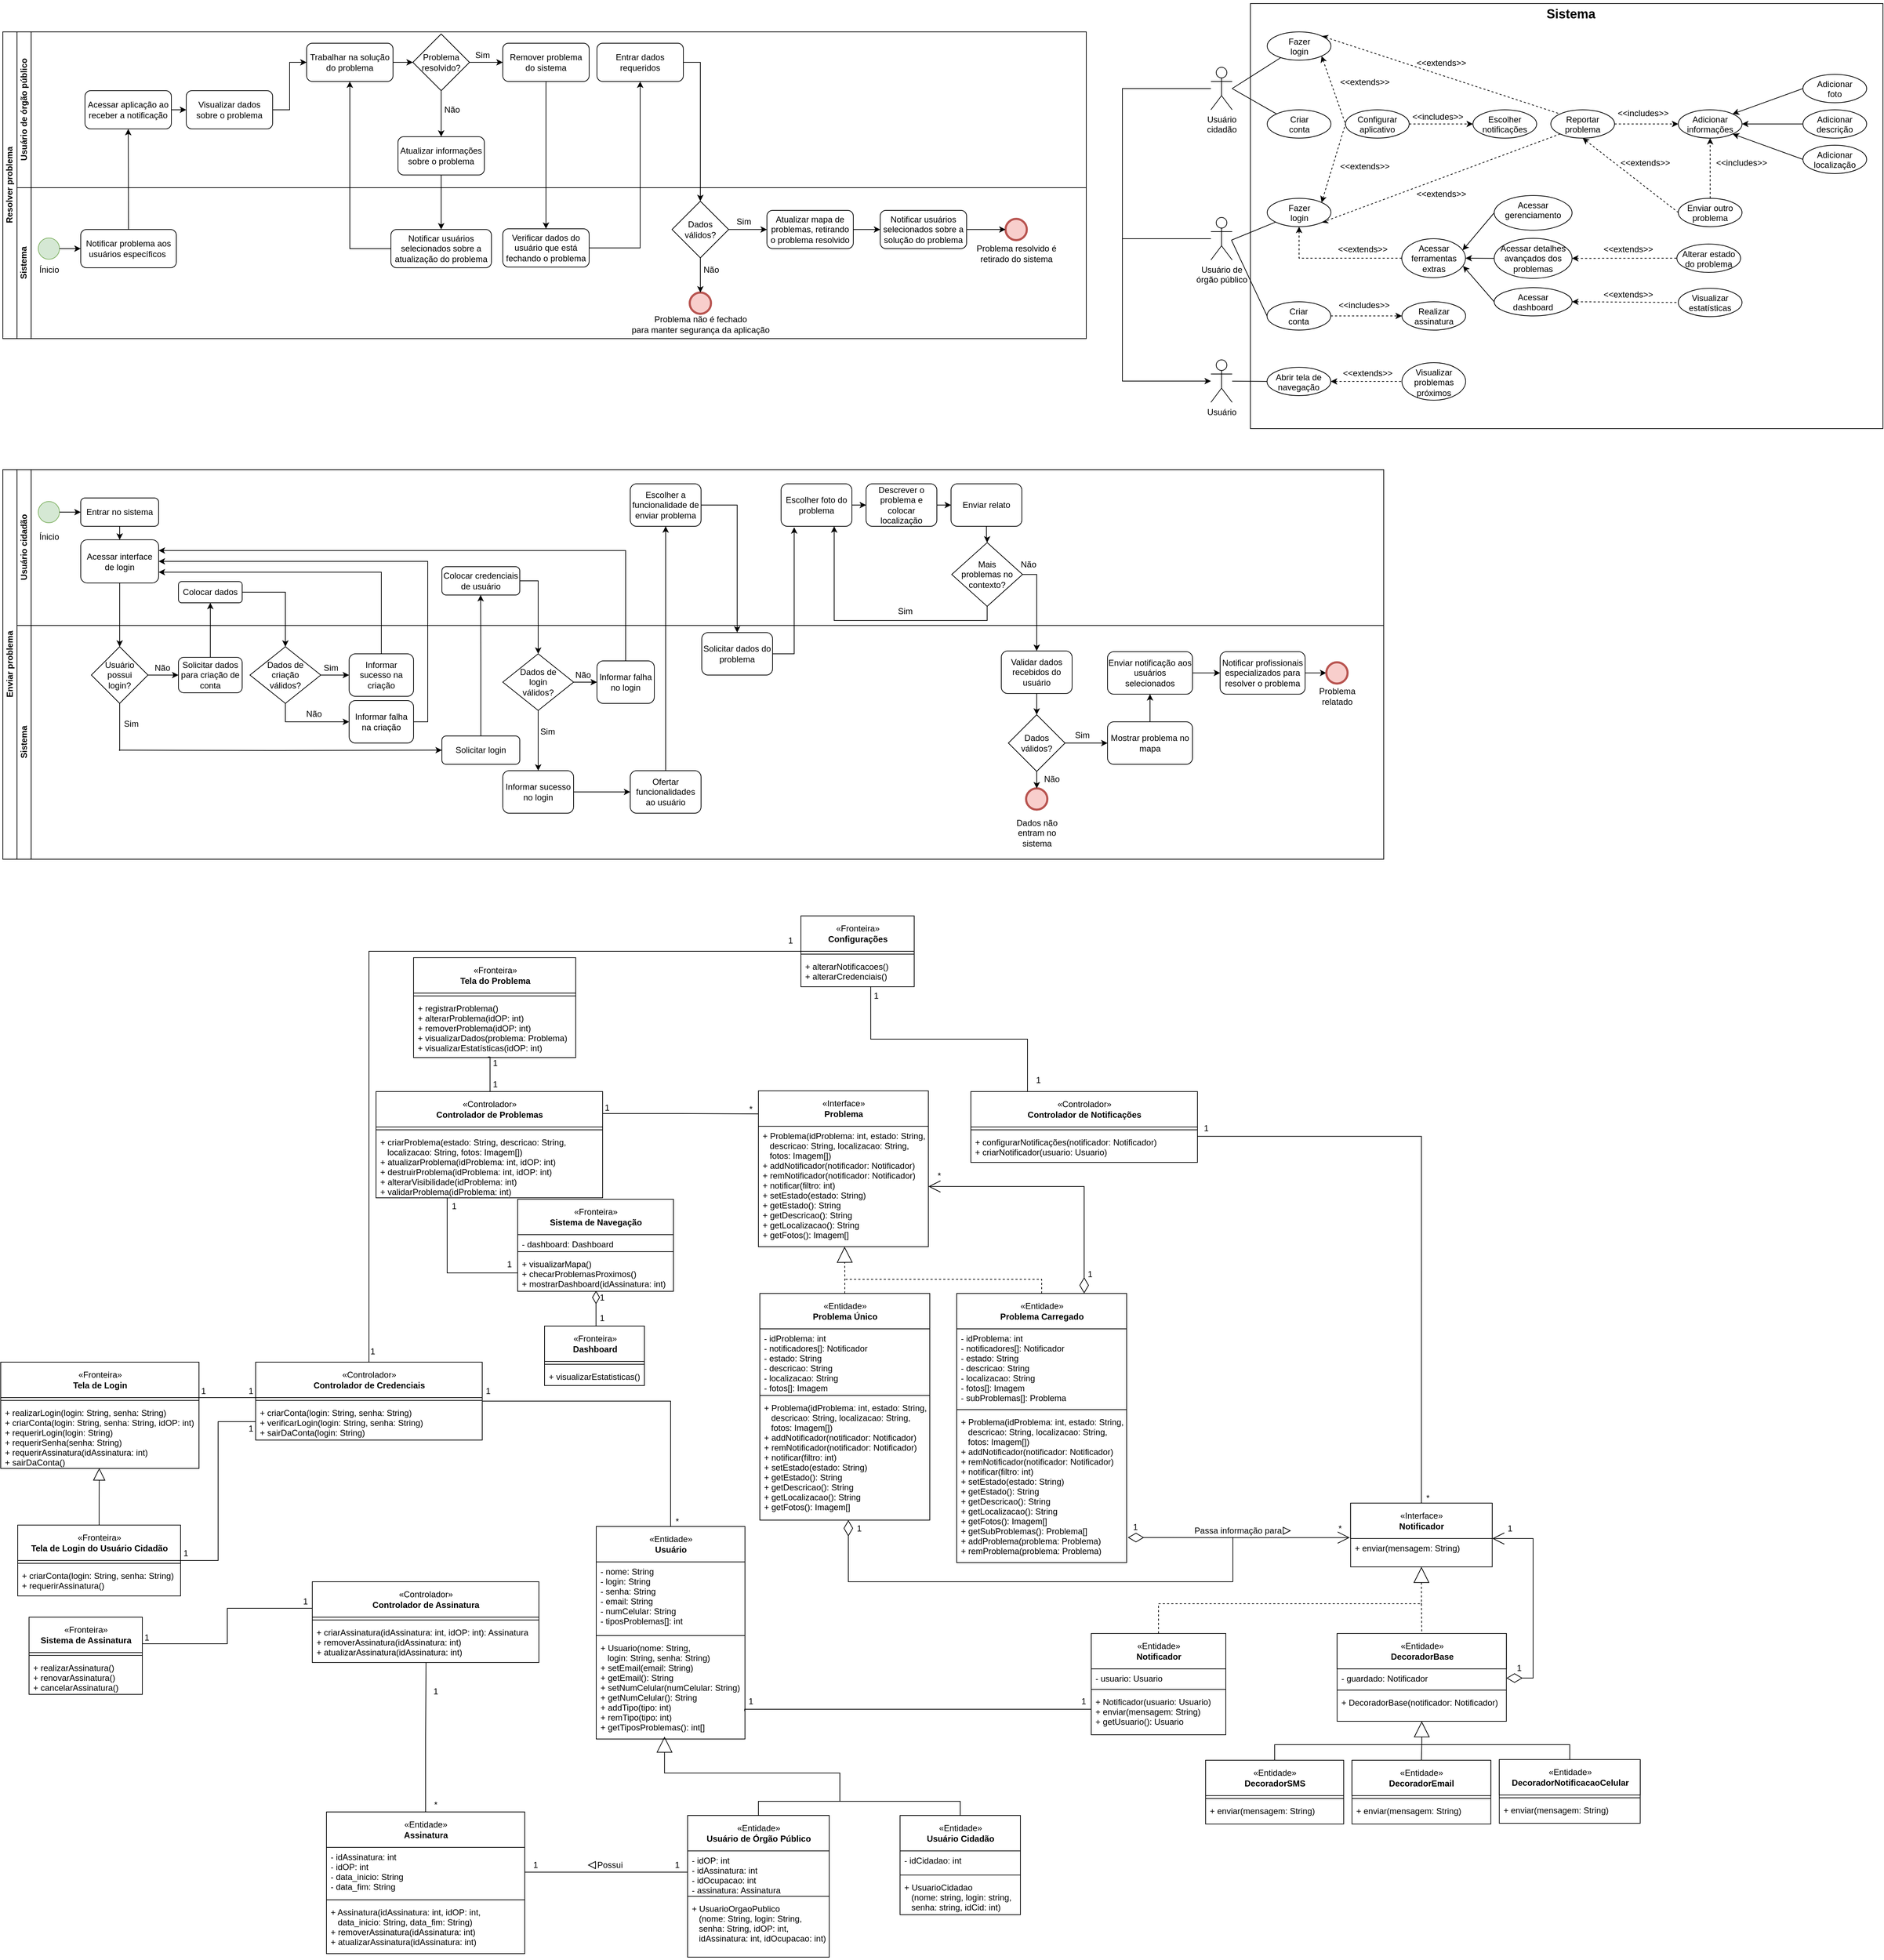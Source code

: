 <mxfile version="20.6.0" type="github">
  <diagram id="prtHgNgQTEPvFCAcTncT" name="Page-1">
    <mxGraphModel dx="2400" dy="2253" grid="0" gridSize="10" guides="1" tooltips="1" connect="1" arrows="1" fold="1" page="1" pageScale="1" pageWidth="827" pageHeight="1169" math="0" shadow="0">
      <root>
        <mxCell id="0" />
        <mxCell id="1" parent="0" />
        <mxCell id="KrCOuuEp5KImDa3JbPwK-99" value="" style="rounded=0;whiteSpace=wrap;html=1;" parent="1" vertex="1">
          <mxGeometry x="1882.75" y="-538" width="893.25" height="600" as="geometry" />
        </mxCell>
        <mxCell id="dNxyNK7c78bLwvsdeMH5-19" value="Enviar problema" style="swimlane;html=1;childLayout=stackLayout;resizeParent=1;resizeParentMax=0;horizontal=0;startSize=20;horizontalStack=0;" parent="1" vertex="1">
          <mxGeometry x="121" y="120" width="1950" height="550" as="geometry" />
        </mxCell>
        <mxCell id="cIBLLffN7kiiDERRV1R0-26" style="edgeStyle=orthogonalEdgeStyle;rounded=0;orthogonalLoop=1;jettySize=auto;html=1;exitX=1;exitY=0.5;exitDx=0;exitDy=0;entryX=0.5;entryY=0;entryDx=0;entryDy=0;" parent="dNxyNK7c78bLwvsdeMH5-19" source="cIBLLffN7kiiDERRV1R0-25" target="cIBLLffN7kiiDERRV1R0-28" edge="1">
          <mxGeometry relative="1" as="geometry">
            <mxPoint x="389.0" y="250.0" as="targetPoint" />
          </mxGeometry>
        </mxCell>
        <mxCell id="cIBLLffN7kiiDERRV1R0-31" style="edgeStyle=orthogonalEdgeStyle;rounded=0;orthogonalLoop=1;jettySize=auto;html=1;exitX=0.5;exitY=1;exitDx=0;exitDy=0;entryX=0.5;entryY=0;entryDx=0;entryDy=0;" parent="dNxyNK7c78bLwvsdeMH5-19" source="cIBLLffN7kiiDERRV1R0-30" target="cIBLLffN7kiiDERRV1R0-18" edge="1">
          <mxGeometry relative="1" as="geometry" />
        </mxCell>
        <mxCell id="cIBLLffN7kiiDERRV1R0-24" style="edgeStyle=orthogonalEdgeStyle;rounded=0;orthogonalLoop=1;jettySize=auto;html=1;exitX=0.5;exitY=0;exitDx=0;exitDy=0;entryX=0.5;entryY=1;entryDx=0;entryDy=0;" parent="dNxyNK7c78bLwvsdeMH5-19" source="cIBLLffN7kiiDERRV1R0-23" target="cIBLLffN7kiiDERRV1R0-25" edge="1">
          <mxGeometry relative="1" as="geometry">
            <mxPoint x="293" y="180.0" as="targetPoint" />
          </mxGeometry>
        </mxCell>
        <mxCell id="cIBLLffN7kiiDERRV1R0-61" value="" style="edgeStyle=orthogonalEdgeStyle;rounded=0;orthogonalLoop=1;jettySize=auto;html=1;exitX=1;exitY=0.5;exitDx=0;exitDy=0;" parent="dNxyNK7c78bLwvsdeMH5-19" source="cIBLLffN7kiiDERRV1R0-67" target="cIBLLffN7kiiDERRV1R0-60" edge="1">
          <mxGeometry relative="1" as="geometry">
            <mxPoint x="1549" y="191" as="sourcePoint" />
          </mxGeometry>
        </mxCell>
        <mxCell id="cIBLLffN7kiiDERRV1R0-35" style="edgeStyle=orthogonalEdgeStyle;rounded=0;orthogonalLoop=1;jettySize=auto;html=1;exitX=0.5;exitY=0;exitDx=0;exitDy=0;entryX=1;entryY=0.75;entryDx=0;entryDy=0;" parent="dNxyNK7c78bLwvsdeMH5-19" source="cIBLLffN7kiiDERRV1R0-32" target="cIBLLffN7kiiDERRV1R0-30" edge="1">
          <mxGeometry relative="1" as="geometry" />
        </mxCell>
        <mxCell id="cIBLLffN7kiiDERRV1R0-37" style="edgeStyle=orthogonalEdgeStyle;rounded=0;orthogonalLoop=1;jettySize=auto;html=1;exitX=1;exitY=0.5;exitDx=0;exitDy=0;entryX=1;entryY=0.5;entryDx=0;entryDy=0;" parent="dNxyNK7c78bLwvsdeMH5-19" source="cIBLLffN7kiiDERRV1R0-36" target="cIBLLffN7kiiDERRV1R0-30" edge="1">
          <mxGeometry relative="1" as="geometry" />
        </mxCell>
        <mxCell id="cIBLLffN7kiiDERRV1R0-43" style="edgeStyle=orthogonalEdgeStyle;rounded=0;orthogonalLoop=1;jettySize=auto;html=1;exitX=0.5;exitY=0;exitDx=0;exitDy=0;entryX=1;entryY=0.25;entryDx=0;entryDy=0;" parent="dNxyNK7c78bLwvsdeMH5-19" source="cIBLLffN7kiiDERRV1R0-41" target="cIBLLffN7kiiDERRV1R0-30" edge="1">
          <mxGeometry relative="1" as="geometry" />
        </mxCell>
        <mxCell id="cIBLLffN7kiiDERRV1R0-52" value="" style="edgeStyle=orthogonalEdgeStyle;rounded=0;orthogonalLoop=1;jettySize=auto;html=1;" parent="dNxyNK7c78bLwvsdeMH5-19" source="cIBLLffN7kiiDERRV1R0-49" target="cIBLLffN7kiiDERRV1R0-51" edge="1">
          <mxGeometry relative="1" as="geometry" />
        </mxCell>
        <mxCell id="cIBLLffN7kiiDERRV1R0-54" value="" style="edgeStyle=orthogonalEdgeStyle;rounded=0;orthogonalLoop=1;jettySize=auto;html=1;" parent="dNxyNK7c78bLwvsdeMH5-19" source="cIBLLffN7kiiDERRV1R0-51" target="cIBLLffN7kiiDERRV1R0-53" edge="1">
          <mxGeometry relative="1" as="geometry" />
        </mxCell>
        <mxCell id="cIBLLffN7kiiDERRV1R0-57" value="" style="edgeStyle=orthogonalEdgeStyle;rounded=0;orthogonalLoop=1;jettySize=auto;html=1;entryX=0.185;entryY=1.023;entryDx=0;entryDy=0;entryPerimeter=0;" parent="dNxyNK7c78bLwvsdeMH5-19" source="cIBLLffN7kiiDERRV1R0-53" target="cIBLLffN7kiiDERRV1R0-56" edge="1">
          <mxGeometry relative="1" as="geometry" />
        </mxCell>
        <mxCell id="dNxyNK7c78bLwvsdeMH5-21" value="Usuário cidadão" style="swimlane;html=1;startSize=20;horizontal=0;" parent="dNxyNK7c78bLwvsdeMH5-19" vertex="1">
          <mxGeometry x="20" width="1930" height="220" as="geometry" />
        </mxCell>
        <mxCell id="cIBLLffN7kiiDERRV1R0-2" value="" style="ellipse;whiteSpace=wrap;html=1;fillColor=#d5e8d4;strokeColor=#82b366;" parent="dNxyNK7c78bLwvsdeMH5-21" vertex="1">
          <mxGeometry x="30" y="45" width="30" height="30" as="geometry" />
        </mxCell>
        <mxCell id="cIBLLffN7kiiDERRV1R0-4" value="Entrar no sistema" style="rounded=1;whiteSpace=wrap;html=1;" parent="dNxyNK7c78bLwvsdeMH5-21" vertex="1">
          <mxGeometry x="90" y="40" width="110" height="40" as="geometry" />
        </mxCell>
        <mxCell id="cIBLLffN7kiiDERRV1R0-3" style="edgeStyle=orthogonalEdgeStyle;rounded=0;orthogonalLoop=1;jettySize=auto;html=1;exitX=1;exitY=0.5;exitDx=0;exitDy=0;" parent="dNxyNK7c78bLwvsdeMH5-21" source="cIBLLffN7kiiDERRV1R0-2" target="cIBLLffN7kiiDERRV1R0-4" edge="1">
          <mxGeometry relative="1" as="geometry">
            <mxPoint x="100" y="59.857" as="targetPoint" />
          </mxGeometry>
        </mxCell>
        <mxCell id="cIBLLffN7kiiDERRV1R0-25" value="Colocar dados" style="rounded=1;whiteSpace=wrap;html=1;" parent="dNxyNK7c78bLwvsdeMH5-21" vertex="1">
          <mxGeometry x="228" y="158" width="90" height="30" as="geometry" />
        </mxCell>
        <mxCell id="cIBLLffN7kiiDERRV1R0-30" value="Acessar interface de login" style="rounded=1;whiteSpace=wrap;html=1;" parent="dNxyNK7c78bLwvsdeMH5-21" vertex="1">
          <mxGeometry x="90" y="99" width="110" height="61" as="geometry" />
        </mxCell>
        <mxCell id="cIBLLffN7kiiDERRV1R0-6" style="edgeStyle=orthogonalEdgeStyle;rounded=0;orthogonalLoop=1;jettySize=auto;html=1;exitX=0.5;exitY=1;exitDx=0;exitDy=0;entryX=0.5;entryY=0;entryDx=0;entryDy=0;" parent="dNxyNK7c78bLwvsdeMH5-21" source="cIBLLffN7kiiDERRV1R0-4" target="cIBLLffN7kiiDERRV1R0-30" edge="1">
          <mxGeometry relative="1" as="geometry">
            <mxPoint x="145" y="110" as="targetPoint" />
          </mxGeometry>
        </mxCell>
        <mxCell id="cIBLLffN7kiiDERRV1R0-51" value="Escolher a funcionalidade de enviar problema" style="whiteSpace=wrap;html=1;rounded=1;" parent="dNxyNK7c78bLwvsdeMH5-21" vertex="1">
          <mxGeometry x="866" y="20" width="100" height="60" as="geometry" />
        </mxCell>
        <mxCell id="cIBLLffN7kiiDERRV1R0-56" value="Escolher foto do problema" style="whiteSpace=wrap;html=1;rounded=1;" parent="dNxyNK7c78bLwvsdeMH5-21" vertex="1">
          <mxGeometry x="1079" y="20" width="100" height="60" as="geometry" />
        </mxCell>
        <mxCell id="cIBLLffN7kiiDERRV1R0-58" value="Descrever o problema e colocar localização" style="whiteSpace=wrap;html=1;rounded=1;" parent="dNxyNK7c78bLwvsdeMH5-21" vertex="1">
          <mxGeometry x="1199" y="20" width="100" height="60" as="geometry" />
        </mxCell>
        <mxCell id="cIBLLffN7kiiDERRV1R0-59" value="" style="edgeStyle=orthogonalEdgeStyle;rounded=0;orthogonalLoop=1;jettySize=auto;html=1;" parent="dNxyNK7c78bLwvsdeMH5-21" source="cIBLLffN7kiiDERRV1R0-56" target="cIBLLffN7kiiDERRV1R0-58" edge="1">
          <mxGeometry relative="1" as="geometry" />
        </mxCell>
        <mxCell id="cIBLLffN7kiiDERRV1R0-65" value="Enviar relato" style="whiteSpace=wrap;html=1;rounded=1;" parent="dNxyNK7c78bLwvsdeMH5-21" vertex="1">
          <mxGeometry x="1319" y="20" width="100" height="60" as="geometry" />
        </mxCell>
        <mxCell id="cIBLLffN7kiiDERRV1R0-66" value="" style="edgeStyle=orthogonalEdgeStyle;rounded=0;orthogonalLoop=1;jettySize=auto;html=1;" parent="dNxyNK7c78bLwvsdeMH5-21" source="cIBLLffN7kiiDERRV1R0-58" target="cIBLLffN7kiiDERRV1R0-65" edge="1">
          <mxGeometry relative="1" as="geometry" />
        </mxCell>
        <mxCell id="cIBLLffN7kiiDERRV1R0-69" style="edgeStyle=orthogonalEdgeStyle;rounded=0;orthogonalLoop=1;jettySize=auto;html=1;exitX=0.5;exitY=1;exitDx=0;exitDy=0;entryX=0.75;entryY=1;entryDx=0;entryDy=0;" parent="dNxyNK7c78bLwvsdeMH5-21" source="cIBLLffN7kiiDERRV1R0-67" target="cIBLLffN7kiiDERRV1R0-56" edge="1">
          <mxGeometry relative="1" as="geometry" />
        </mxCell>
        <mxCell id="cIBLLffN7kiiDERRV1R0-67" value="Mais &lt;br&gt;problemas no contexto?" style="rhombus;whiteSpace=wrap;html=1;" parent="dNxyNK7c78bLwvsdeMH5-21" vertex="1">
          <mxGeometry x="1320" y="103" width="100" height="90" as="geometry" />
        </mxCell>
        <mxCell id="cIBLLffN7kiiDERRV1R0-68" value="" style="edgeStyle=orthogonalEdgeStyle;rounded=0;orthogonalLoop=1;jettySize=auto;html=1;entryX=0.5;entryY=0;entryDx=0;entryDy=0;" parent="dNxyNK7c78bLwvsdeMH5-21" source="cIBLLffN7kiiDERRV1R0-65" target="cIBLLffN7kiiDERRV1R0-67" edge="1">
          <mxGeometry relative="1" as="geometry" />
        </mxCell>
        <mxCell id="cIBLLffN7kiiDERRV1R0-72" value="Não" style="text;html=1;align=center;verticalAlign=middle;resizable=0;points=[];autosize=1;strokeColor=none;fillColor=none;" parent="dNxyNK7c78bLwvsdeMH5-21" vertex="1">
          <mxGeometry x="1403" y="118.5" width="50" height="30" as="geometry" />
        </mxCell>
        <mxCell id="IqBLIYd6sEZLPVgLXaBY-1" value="Ínicio" style="text;html=1;align=center;verticalAlign=middle;resizable=0;points=[];autosize=1;strokeColor=none;fillColor=none;" parent="dNxyNK7c78bLwvsdeMH5-21" vertex="1">
          <mxGeometry x="20" y="80" width="50" height="30" as="geometry" />
        </mxCell>
        <mxCell id="dNxyNK7c78bLwvsdeMH5-22" value="Sistema" style="swimlane;html=1;startSize=20;horizontal=0;" parent="dNxyNK7c78bLwvsdeMH5-19" vertex="1">
          <mxGeometry x="20" y="220" width="1930" height="330" as="geometry" />
        </mxCell>
        <mxCell id="cIBLLffN7kiiDERRV1R0-19" style="edgeStyle=orthogonalEdgeStyle;rounded=0;orthogonalLoop=1;jettySize=auto;html=1;exitX=0.5;exitY=1;exitDx=0;exitDy=0;endArrow=none;endFill=0;" parent="dNxyNK7c78bLwvsdeMH5-22" source="cIBLLffN7kiiDERRV1R0-18" edge="1">
          <mxGeometry relative="1" as="geometry">
            <mxPoint x="145" y="177" as="targetPoint" />
          </mxGeometry>
        </mxCell>
        <mxCell id="cIBLLffN7kiiDERRV1R0-18" value="Usuário possui &lt;br&gt;login?" style="rhombus;whiteSpace=wrap;html=1;" parent="dNxyNK7c78bLwvsdeMH5-22" vertex="1">
          <mxGeometry x="105" y="30" width="80" height="80" as="geometry" />
        </mxCell>
        <mxCell id="cIBLLffN7kiiDERRV1R0-22" value="Não" style="text;html=1;align=center;verticalAlign=middle;resizable=0;points=[];autosize=1;strokeColor=none;fillColor=none;" parent="dNxyNK7c78bLwvsdeMH5-22" vertex="1">
          <mxGeometry x="180" y="45" width="50" height="30" as="geometry" />
        </mxCell>
        <mxCell id="cIBLLffN7kiiDERRV1R0-23" value="Solicitar dados para criação de conta" style="rounded=1;whiteSpace=wrap;html=1;" parent="dNxyNK7c78bLwvsdeMH5-22" vertex="1">
          <mxGeometry x="228" y="45" width="90" height="50" as="geometry" />
        </mxCell>
        <mxCell id="cIBLLffN7kiiDERRV1R0-28" value="Dados de &lt;br&gt;criação &lt;br&gt;válidos?" style="rhombus;whiteSpace=wrap;html=1;" parent="dNxyNK7c78bLwvsdeMH5-22" vertex="1">
          <mxGeometry x="329" y="30" width="100" height="80" as="geometry" />
        </mxCell>
        <mxCell id="cIBLLffN7kiiDERRV1R0-32" value="Informar sucesso na criação" style="rounded=1;whiteSpace=wrap;html=1;strokeColor=default;fillColor=default;" parent="dNxyNK7c78bLwvsdeMH5-22" vertex="1">
          <mxGeometry x="469" y="40" width="91" height="60" as="geometry" />
        </mxCell>
        <mxCell id="cIBLLffN7kiiDERRV1R0-29" style="edgeStyle=orthogonalEdgeStyle;rounded=0;orthogonalLoop=1;jettySize=auto;html=1;exitX=1;exitY=0.5;exitDx=0;exitDy=0;" parent="dNxyNK7c78bLwvsdeMH5-22" source="cIBLLffN7kiiDERRV1R0-28" target="cIBLLffN7kiiDERRV1R0-32" edge="1">
          <mxGeometry relative="1" as="geometry">
            <mxPoint x="449" y="70" as="targetPoint" />
          </mxGeometry>
        </mxCell>
        <mxCell id="cIBLLffN7kiiDERRV1R0-34" value="Sim" style="text;html=1;align=center;verticalAlign=middle;resizable=0;points=[];autosize=1;strokeColor=none;fillColor=none;" parent="dNxyNK7c78bLwvsdeMH5-22" vertex="1">
          <mxGeometry x="423" y="45" width="40" height="30" as="geometry" />
        </mxCell>
        <mxCell id="cIBLLffN7kiiDERRV1R0-36" value="Informar falha na criação" style="rounded=1;whiteSpace=wrap;html=1;strokeColor=default;fillColor=default;" parent="dNxyNK7c78bLwvsdeMH5-22" vertex="1">
          <mxGeometry x="469" y="106" width="91" height="60" as="geometry" />
        </mxCell>
        <mxCell id="cIBLLffN7kiiDERRV1R0-33" style="edgeStyle=orthogonalEdgeStyle;rounded=0;orthogonalLoop=1;jettySize=auto;html=1;exitX=0.5;exitY=1;exitDx=0;exitDy=0;entryX=0;entryY=0.5;entryDx=0;entryDy=0;" parent="dNxyNK7c78bLwvsdeMH5-22" source="cIBLLffN7kiiDERRV1R0-28" target="cIBLLffN7kiiDERRV1R0-36" edge="1">
          <mxGeometry relative="1" as="geometry">
            <mxPoint x="378.714" y="130" as="targetPoint" />
          </mxGeometry>
        </mxCell>
        <mxCell id="cIBLLffN7kiiDERRV1R0-38" value="Não" style="text;html=1;align=center;verticalAlign=middle;resizable=0;points=[];autosize=1;strokeColor=none;fillColor=none;" parent="dNxyNK7c78bLwvsdeMH5-22" vertex="1">
          <mxGeometry x="394" y="110" width="50" height="30" as="geometry" />
        </mxCell>
        <mxCell id="cIBLLffN7kiiDERRV1R0-42" value="" style="edgeStyle=orthogonalEdgeStyle;rounded=0;orthogonalLoop=1;jettySize=auto;html=1;" parent="dNxyNK7c78bLwvsdeMH5-22" source="cIBLLffN7kiiDERRV1R0-40" target="cIBLLffN7kiiDERRV1R0-41" edge="1">
          <mxGeometry relative="1" as="geometry" />
        </mxCell>
        <mxCell id="cIBLLffN7kiiDERRV1R0-40" value="Dados de &lt;br&gt;login&lt;br&gt;válidos?" style="rhombus;whiteSpace=wrap;html=1;" parent="dNxyNK7c78bLwvsdeMH5-22" vertex="1">
          <mxGeometry x="686" y="40" width="100" height="80" as="geometry" />
        </mxCell>
        <mxCell id="cIBLLffN7kiiDERRV1R0-41" value="Informar falha no login" style="whiteSpace=wrap;html=1;rounded=1;" parent="dNxyNK7c78bLwvsdeMH5-22" vertex="1">
          <mxGeometry x="819" y="50" width="81" height="60" as="geometry" />
        </mxCell>
        <mxCell id="cIBLLffN7kiiDERRV1R0-44" value="Não" style="text;html=1;align=center;verticalAlign=middle;resizable=0;points=[];autosize=1;strokeColor=none;fillColor=none;" parent="dNxyNK7c78bLwvsdeMH5-22" vertex="1">
          <mxGeometry x="774" y="55" width="50" height="30" as="geometry" />
        </mxCell>
        <mxCell id="cIBLLffN7kiiDERRV1R0-50" value="" style="edgeStyle=orthogonalEdgeStyle;rounded=0;orthogonalLoop=1;jettySize=auto;html=1;" parent="dNxyNK7c78bLwvsdeMH5-22" source="cIBLLffN7kiiDERRV1R0-45" target="cIBLLffN7kiiDERRV1R0-49" edge="1">
          <mxGeometry relative="1" as="geometry" />
        </mxCell>
        <mxCell id="cIBLLffN7kiiDERRV1R0-45" value="Informar sucesso no login" style="whiteSpace=wrap;html=1;rounded=1;" parent="dNxyNK7c78bLwvsdeMH5-22" vertex="1">
          <mxGeometry x="686" y="205" width="100" height="60" as="geometry" />
        </mxCell>
        <mxCell id="cIBLLffN7kiiDERRV1R0-46" value="" style="edgeStyle=orthogonalEdgeStyle;rounded=0;orthogonalLoop=1;jettySize=auto;html=1;" parent="dNxyNK7c78bLwvsdeMH5-22" source="cIBLLffN7kiiDERRV1R0-40" target="cIBLLffN7kiiDERRV1R0-45" edge="1">
          <mxGeometry relative="1" as="geometry" />
        </mxCell>
        <mxCell id="cIBLLffN7kiiDERRV1R0-49" value="Ofertar funcionalidades ao usuário" style="whiteSpace=wrap;html=1;rounded=1;" parent="dNxyNK7c78bLwvsdeMH5-22" vertex="1">
          <mxGeometry x="866" y="205" width="100" height="60" as="geometry" />
        </mxCell>
        <mxCell id="cIBLLffN7kiiDERRV1R0-53" value="Solicitar dados do problema" style="whiteSpace=wrap;html=1;rounded=1;" parent="dNxyNK7c78bLwvsdeMH5-22" vertex="1">
          <mxGeometry x="967" y="10" width="100" height="60" as="geometry" />
        </mxCell>
        <mxCell id="cIBLLffN7kiiDERRV1R0-60" value="Validar dados recebidos do usuário" style="whiteSpace=wrap;html=1;rounded=1;" parent="dNxyNK7c78bLwvsdeMH5-22" vertex="1">
          <mxGeometry x="1390" y="36" width="100" height="60" as="geometry" />
        </mxCell>
        <mxCell id="cIBLLffN7kiiDERRV1R0-63" value="Dados válidos?" style="rhombus;whiteSpace=wrap;html=1;" parent="dNxyNK7c78bLwvsdeMH5-22" vertex="1">
          <mxGeometry x="1400" y="126" width="80" height="80" as="geometry" />
        </mxCell>
        <mxCell id="cIBLLffN7kiiDERRV1R0-64" value="" style="edgeStyle=orthogonalEdgeStyle;rounded=0;orthogonalLoop=1;jettySize=auto;html=1;" parent="dNxyNK7c78bLwvsdeMH5-22" source="cIBLLffN7kiiDERRV1R0-60" target="cIBLLffN7kiiDERRV1R0-63" edge="1">
          <mxGeometry relative="1" as="geometry" />
        </mxCell>
        <mxCell id="cIBLLffN7kiiDERRV1R0-21" style="edgeStyle=orthogonalEdgeStyle;rounded=0;orthogonalLoop=1;jettySize=auto;html=1;exitX=1;exitY=0.5;exitDx=0;exitDy=0;entryX=0;entryY=0.5;entryDx=0;entryDy=0;" parent="dNxyNK7c78bLwvsdeMH5-22" source="cIBLLffN7kiiDERRV1R0-18" target="cIBLLffN7kiiDERRV1R0-23" edge="1">
          <mxGeometry relative="1" as="geometry">
            <mxPoint x="229" y="49.857" as="targetPoint" />
          </mxGeometry>
        </mxCell>
        <mxCell id="cIBLLffN7kiiDERRV1R0-74" value="" style="ellipse;whiteSpace=wrap;html=1;fillColor=#f8cecc;strokeColor=#b85450;strokeWidth=3;" parent="dNxyNK7c78bLwvsdeMH5-22" vertex="1">
          <mxGeometry x="1425" y="230" width="30" height="30" as="geometry" />
        </mxCell>
        <mxCell id="cIBLLffN7kiiDERRV1R0-77" value="Sim" style="text;html=1;align=center;verticalAlign=middle;resizable=0;points=[];autosize=1;strokeColor=none;fillColor=none;" parent="dNxyNK7c78bLwvsdeMH5-22" vertex="1">
          <mxGeometry x="1484" y="140" width="40" height="30" as="geometry" />
        </mxCell>
        <mxCell id="cIBLLffN7kiiDERRV1R0-78" value="Enviar notificação aos usuários selecionados" style="whiteSpace=wrap;html=1;rounded=1;" parent="dNxyNK7c78bLwvsdeMH5-22" vertex="1">
          <mxGeometry x="1540" y="37" width="120" height="60" as="geometry" />
        </mxCell>
        <mxCell id="cIBLLffN7kiiDERRV1R0-83" style="edgeStyle=orthogonalEdgeStyle;rounded=0;orthogonalLoop=1;jettySize=auto;html=1;exitX=1;exitY=0.5;exitDx=0;exitDy=0;entryX=0;entryY=0.5;entryDx=0;entryDy=0;" parent="dNxyNK7c78bLwvsdeMH5-22" source="cIBLLffN7kiiDERRV1R0-80" target="cIBLLffN7kiiDERRV1R0-82" edge="1">
          <mxGeometry relative="1" as="geometry" />
        </mxCell>
        <mxCell id="cIBLLffN7kiiDERRV1R0-80" value="Notificar profissionais especializados para resolver o problema" style="whiteSpace=wrap;html=1;rounded=1;" parent="dNxyNK7c78bLwvsdeMH5-22" vertex="1">
          <mxGeometry x="1699" y="37" width="120" height="60" as="geometry" />
        </mxCell>
        <mxCell id="cIBLLffN7kiiDERRV1R0-81" value="" style="edgeStyle=orthogonalEdgeStyle;rounded=0;orthogonalLoop=1;jettySize=auto;html=1;" parent="dNxyNK7c78bLwvsdeMH5-22" source="cIBLLffN7kiiDERRV1R0-78" target="cIBLLffN7kiiDERRV1R0-80" edge="1">
          <mxGeometry relative="1" as="geometry" />
        </mxCell>
        <mxCell id="cIBLLffN7kiiDERRV1R0-82" value="" style="ellipse;whiteSpace=wrap;html=1;fillColor=#f8cecc;strokeColor=#b85450;strokeWidth=3;" parent="dNxyNK7c78bLwvsdeMH5-22" vertex="1">
          <mxGeometry x="1849" y="52" width="30" height="30" as="geometry" />
        </mxCell>
        <mxCell id="IqBLIYd6sEZLPVgLXaBY-3" value="Dados não&lt;br&gt;entram no &lt;br&gt;sistema" style="text;html=1;align=center;verticalAlign=middle;resizable=0;points=[];autosize=1;strokeColor=none;fillColor=none;" parent="dNxyNK7c78bLwvsdeMH5-22" vertex="1">
          <mxGeometry x="1400" y="263" width="80" height="60" as="geometry" />
        </mxCell>
        <mxCell id="IqBLIYd6sEZLPVgLXaBY-4" value="Problema&lt;br&gt;relatado" style="text;html=1;align=center;verticalAlign=middle;resizable=0;points=[];autosize=1;strokeColor=none;fillColor=none;" parent="dNxyNK7c78bLwvsdeMH5-22" vertex="1">
          <mxGeometry x="1829" y="80" width="70" height="40" as="geometry" />
        </mxCell>
        <mxCell id="5aR4TUX6Dg4AHJ78NDCZ-176" value="Sim" style="text;html=1;align=center;verticalAlign=middle;resizable=0;points=[];autosize=1;strokeColor=none;fillColor=none;" vertex="1" parent="dNxyNK7c78bLwvsdeMH5-22">
          <mxGeometry x="141" y="126" width="39" height="26" as="geometry" />
        </mxCell>
        <mxCell id="cIBLLffN7kiiDERRV1R0-16" style="edgeStyle=orthogonalEdgeStyle;rounded=0;orthogonalLoop=1;jettySize=auto;html=1;exitX=0.5;exitY=0;exitDx=0;exitDy=0;" parent="1" source="cIBLLffN7kiiDERRV1R0-15" edge="1">
          <mxGeometry relative="1" as="geometry">
            <mxPoint x="795.714" y="297.0" as="targetPoint" />
          </mxGeometry>
        </mxCell>
        <mxCell id="cIBLLffN7kiiDERRV1R0-15" value="Solicitar login" style="rounded=1;whiteSpace=wrap;html=1;" parent="1" vertex="1">
          <mxGeometry x="741" y="496" width="110" height="40" as="geometry" />
        </mxCell>
        <mxCell id="cIBLLffN7kiiDERRV1R0-13" style="edgeStyle=orthogonalEdgeStyle;rounded=0;orthogonalLoop=1;jettySize=auto;html=1;entryX=0;entryY=0.5;entryDx=0;entryDy=0;" parent="1" target="cIBLLffN7kiiDERRV1R0-15" edge="1">
          <mxGeometry relative="1" as="geometry">
            <mxPoint x="390" y="496" as="targetPoint" />
            <mxPoint x="285" y="516" as="sourcePoint" />
          </mxGeometry>
        </mxCell>
        <mxCell id="cIBLLffN7kiiDERRV1R0-39" style="edgeStyle=orthogonalEdgeStyle;rounded=0;orthogonalLoop=1;jettySize=auto;html=1;exitX=1;exitY=0.5;exitDx=0;exitDy=0;entryX=0.5;entryY=0;entryDx=0;entryDy=0;" parent="1" source="cIBLLffN7kiiDERRV1R0-17" target="cIBLLffN7kiiDERRV1R0-40" edge="1">
          <mxGeometry relative="1" as="geometry">
            <mxPoint x="940.0" y="350.0" as="targetPoint" />
          </mxGeometry>
        </mxCell>
        <mxCell id="cIBLLffN7kiiDERRV1R0-17" value="Colocar credenciais de usuário" style="rounded=1;whiteSpace=wrap;html=1;" parent="1" vertex="1">
          <mxGeometry x="741" y="257" width="110" height="40" as="geometry" />
        </mxCell>
        <mxCell id="cIBLLffN7kiiDERRV1R0-70" value="Sim" style="text;html=1;align=center;verticalAlign=middle;resizable=0;points=[];autosize=1;strokeColor=none;fillColor=none;" parent="1" vertex="1">
          <mxGeometry x="1375" y="305" width="40" height="30" as="geometry" />
        </mxCell>
        <mxCell id="cIBLLffN7kiiDERRV1R0-73" style="edgeStyle=orthogonalEdgeStyle;rounded=0;orthogonalLoop=1;jettySize=auto;html=1;exitX=0.5;exitY=1;exitDx=0;exitDy=0;" parent="1" source="cIBLLffN7kiiDERRV1R0-63" edge="1">
          <mxGeometry relative="1" as="geometry">
            <mxPoint x="1581.065" y="570" as="targetPoint" />
          </mxGeometry>
        </mxCell>
        <mxCell id="cIBLLffN7kiiDERRV1R0-79" value="" style="edgeStyle=orthogonalEdgeStyle;rounded=0;orthogonalLoop=1;jettySize=auto;html=1;" parent="1" source="cIBLLffN7kiiDERRV1R0-75" target="cIBLLffN7kiiDERRV1R0-78" edge="1">
          <mxGeometry relative="1" as="geometry" />
        </mxCell>
        <mxCell id="cIBLLffN7kiiDERRV1R0-75" value="Mostrar problema no mapa" style="whiteSpace=wrap;html=1;rounded=1;" parent="1" vertex="1">
          <mxGeometry x="1681" y="476" width="120" height="60" as="geometry" />
        </mxCell>
        <mxCell id="cIBLLffN7kiiDERRV1R0-76" value="" style="edgeStyle=orthogonalEdgeStyle;rounded=0;orthogonalLoop=1;jettySize=auto;html=1;" parent="1" source="cIBLLffN7kiiDERRV1R0-63" target="cIBLLffN7kiiDERRV1R0-75" edge="1">
          <mxGeometry relative="1" as="geometry" />
        </mxCell>
        <mxCell id="cIBLLffN7kiiDERRV1R0-84" value="Não" style="text;html=1;align=center;verticalAlign=middle;resizable=0;points=[];autosize=1;strokeColor=none;fillColor=none;" parent="1" vertex="1">
          <mxGeometry x="1577" y="542" width="50" height="30" as="geometry" />
        </mxCell>
        <mxCell id="KrCOuuEp5KImDa3JbPwK-63" value="" style="edgeStyle=orthogonalEdgeStyle;rounded=0;orthogonalLoop=1;jettySize=auto;html=1;startArrow=none;startFill=0;endArrow=none;endFill=0;" parent="1" source="IqBLIYd6sEZLPVgLXaBY-5" edge="1">
          <mxGeometry relative="1" as="geometry">
            <mxPoint x="1707" y="-418" as="targetPoint" />
          </mxGeometry>
        </mxCell>
        <mxCell id="IqBLIYd6sEZLPVgLXaBY-5" value="Usuário &lt;br&gt;cidadão" style="shape=umlActor;verticalLabelPosition=bottom;verticalAlign=top;html=1;outlineConnect=0;" parent="1" vertex="1">
          <mxGeometry x="1827" y="-448" width="30" height="60" as="geometry" />
        </mxCell>
        <mxCell id="KrCOuuEp5KImDa3JbPwK-65" value="" style="edgeStyle=orthogonalEdgeStyle;rounded=0;orthogonalLoop=1;jettySize=auto;html=1;startArrow=none;startFill=0;endArrow=none;endFill=0;" parent="1" source="IqBLIYd6sEZLPVgLXaBY-6" edge="1">
          <mxGeometry relative="1" as="geometry">
            <mxPoint x="1822" y="-206" as="sourcePoint" />
            <mxPoint x="1702" y="-206" as="targetPoint" />
          </mxGeometry>
        </mxCell>
        <mxCell id="IqBLIYd6sEZLPVgLXaBY-6" value="Usuário de &lt;br&gt;órgão público" style="shape=umlActor;verticalLabelPosition=bottom;verticalAlign=top;html=1;outlineConnect=0;" parent="1" vertex="1">
          <mxGeometry x="1827" y="-236" width="30" height="60" as="geometry" />
        </mxCell>
        <mxCell id="IqBLIYd6sEZLPVgLXaBY-8" value="Sim" style="text;html=1;align=center;verticalAlign=middle;resizable=0;points=[];autosize=1;strokeColor=none;fillColor=none;" parent="1" vertex="1">
          <mxGeometry x="870" y="475" width="40" height="30" as="geometry" />
        </mxCell>
        <mxCell id="KrCOuuEp5KImDa3JbPwK-34" style="edgeStyle=none;rounded=0;orthogonalLoop=1;jettySize=auto;html=1;exitX=0.5;exitY=1;exitDx=0;exitDy=0;dashed=1;startArrow=classic;startFill=1;endArrow=none;endFill=0;entryX=0;entryY=0.5;entryDx=0;entryDy=0;" parent="1" source="KrCOuuEp5KImDa3JbPwK-8" target="KrCOuuEp5KImDa3JbPwK-35" edge="1">
          <mxGeometry relative="1" as="geometry">
            <mxPoint x="2546" y="-228" as="targetPoint" />
          </mxGeometry>
        </mxCell>
        <mxCell id="KrCOuuEp5KImDa3JbPwK-36" style="edgeStyle=none;rounded=0;orthogonalLoop=1;jettySize=auto;html=1;exitX=1;exitY=0.5;exitDx=0;exitDy=0;dashed=1;startArrow=none;startFill=0;endArrow=classic;endFill=1;entryX=0;entryY=0.5;entryDx=0;entryDy=0;" parent="1" source="KrCOuuEp5KImDa3JbPwK-8" target="KrCOuuEp5KImDa3JbPwK-37" edge="1">
          <mxGeometry relative="1" as="geometry">
            <mxPoint x="2426" y="-367.963" as="targetPoint" />
          </mxGeometry>
        </mxCell>
        <mxCell id="KrCOuuEp5KImDa3JbPwK-77" style="edgeStyle=none;rounded=0;orthogonalLoop=1;jettySize=auto;html=1;exitX=0;exitY=1;exitDx=0;exitDy=0;entryX=1;entryY=1;entryDx=0;entryDy=0;dashed=1;startArrow=none;startFill=0;endArrow=classic;endFill=1;" parent="1" source="KrCOuuEp5KImDa3JbPwK-8" target="KrCOuuEp5KImDa3JbPwK-70" edge="1">
          <mxGeometry relative="1" as="geometry" />
        </mxCell>
        <mxCell id="KrCOuuEp5KImDa3JbPwK-8" value="Reportar&lt;br&gt;problema" style="ellipse;whiteSpace=wrap;html=1;verticalAlign=top;" parent="1" vertex="1">
          <mxGeometry x="2307" y="-388" width="90" height="40" as="geometry" />
        </mxCell>
        <mxCell id="KrCOuuEp5KImDa3JbPwK-49" style="edgeStyle=none;rounded=0;orthogonalLoop=1;jettySize=auto;html=1;exitX=1;exitY=0.5;exitDx=0;exitDy=0;startArrow=classic;startFill=1;endArrow=none;endFill=0;entryX=0;entryY=0.5;entryDx=0;entryDy=0;dashed=1;" parent="1" source="KrCOuuEp5KImDa3JbPwK-10" target="KrCOuuEp5KImDa3JbPwK-50" edge="1">
          <mxGeometry relative="1" as="geometry">
            <mxPoint x="2085.62" y="61.093" as="targetPoint" />
          </mxGeometry>
        </mxCell>
        <mxCell id="KrCOuuEp5KImDa3JbPwK-10" value="Abrir tela de navegação" style="ellipse;whiteSpace=wrap;html=1;verticalAlign=top;" parent="1" vertex="1">
          <mxGeometry x="1906.25" y="-24.5" width="90" height="40" as="geometry" />
        </mxCell>
        <mxCell id="KrCOuuEp5KImDa3JbPwK-21" style="edgeStyle=none;rounded=0;orthogonalLoop=1;jettySize=auto;html=1;exitX=1;exitY=0.5;exitDx=0;exitDy=0;dashed=1;startArrow=none;startFill=0;endArrow=classic;endFill=1;entryX=0;entryY=0.5;entryDx=0;entryDy=0;" parent="1" source="KrCOuuEp5KImDa3JbPwK-11" target="KrCOuuEp5KImDa3JbPwK-22" edge="1">
          <mxGeometry relative="1" as="geometry">
            <mxPoint x="2267" y="-367.963" as="targetPoint" />
          </mxGeometry>
        </mxCell>
        <mxCell id="KrCOuuEp5KImDa3JbPwK-11" value="Configurar aplicativo" style="ellipse;whiteSpace=wrap;html=1;verticalAlign=top;" parent="1" vertex="1">
          <mxGeometry x="2017" y="-388" width="90" height="40" as="geometry" />
        </mxCell>
        <mxCell id="KrCOuuEp5KImDa3JbPwK-15" style="edgeStyle=none;rounded=0;orthogonalLoop=1;jettySize=auto;html=1;entryX=0;entryY=0.5;entryDx=0;entryDy=0;startArrow=none;startFill=0;endArrow=none;endFill=0;" parent="1" source="KrCOuuEp5KImDa3JbPwK-57" target="KrCOuuEp5KImDa3JbPwK-10" edge="1">
          <mxGeometry relative="1" as="geometry">
            <mxPoint x="1857" y="-54.5" as="sourcePoint" />
          </mxGeometry>
        </mxCell>
        <mxCell id="KrCOuuEp5KImDa3JbPwK-16" style="edgeStyle=none;rounded=0;orthogonalLoop=1;jettySize=auto;html=1;exitX=1;exitY=0;exitDx=0;exitDy=0;startArrow=classic;startFill=1;endArrow=none;endFill=0;dashed=1;entryX=0;entryY=0;entryDx=0;entryDy=0;" parent="1" source="KrCOuuEp5KImDa3JbPwK-1" target="KrCOuuEp5KImDa3JbPwK-8" edge="1">
          <mxGeometry relative="1" as="geometry">
            <mxPoint x="2067" y="-528" as="targetPoint" />
          </mxGeometry>
        </mxCell>
        <mxCell id="KrCOuuEp5KImDa3JbPwK-17" style="edgeStyle=none;rounded=0;orthogonalLoop=1;jettySize=auto;html=1;exitX=1;exitY=1;exitDx=0;exitDy=0;entryX=0;entryY=0.5;entryDx=0;entryDy=0;startArrow=classic;startFill=1;endArrow=none;endFill=0;dashed=1;" parent="1" source="KrCOuuEp5KImDa3JbPwK-1" target="KrCOuuEp5KImDa3JbPwK-11" edge="1">
          <mxGeometry relative="1" as="geometry">
            <mxPoint x="1973.701" y="-507.995" as="sourcePoint" />
          </mxGeometry>
        </mxCell>
        <mxCell id="KrCOuuEp5KImDa3JbPwK-1" value="Fazer &lt;br&gt;login" style="ellipse;whiteSpace=wrap;html=1;verticalAlign=top;" parent="1" vertex="1">
          <mxGeometry x="1906.5" y="-498" width="90" height="40" as="geometry" />
        </mxCell>
        <mxCell id="KrCOuuEp5KImDa3JbPwK-12" value="" style="rounded=0;orthogonalLoop=1;jettySize=auto;html=1;endArrow=none;endFill=0;" parent="1" target="KrCOuuEp5KImDa3JbPwK-1" edge="1">
          <mxGeometry relative="1" as="geometry">
            <mxPoint x="1857" y="-418" as="sourcePoint" />
            <mxPoint x="1951" y="-418" as="targetPoint" />
          </mxGeometry>
        </mxCell>
        <mxCell id="KrCOuuEp5KImDa3JbPwK-14" style="edgeStyle=none;rounded=0;orthogonalLoop=1;jettySize=auto;html=1;exitX=0;exitY=0;exitDx=0;exitDy=0;startArrow=none;startFill=0;endArrow=none;endFill=0;" parent="1" source="KrCOuuEp5KImDa3JbPwK-13" edge="1">
          <mxGeometry relative="1" as="geometry">
            <mxPoint x="1857" y="-418" as="targetPoint" />
          </mxGeometry>
        </mxCell>
        <mxCell id="KrCOuuEp5KImDa3JbPwK-13" value="Criar &lt;br&gt;conta" style="ellipse;whiteSpace=wrap;html=1;verticalAlign=top;" parent="1" vertex="1">
          <mxGeometry x="1906.5" y="-388" width="90" height="40" as="geometry" />
        </mxCell>
        <mxCell id="KrCOuuEp5KImDa3JbPwK-20" value="&amp;lt;&amp;lt;extends&amp;gt;&amp;gt;" style="text;html=1;align=center;verticalAlign=middle;resizable=0;points=[];autosize=1;strokeColor=none;fillColor=none;" parent="1" vertex="1">
          <mxGeometry x="1998.5" y="-442" width="90" height="30" as="geometry" />
        </mxCell>
        <mxCell id="KrCOuuEp5KImDa3JbPwK-22" value="Escolher notificações" style="ellipse;whiteSpace=wrap;html=1;verticalAlign=top;" parent="1" vertex="1">
          <mxGeometry x="2197" y="-388" width="90" height="40" as="geometry" />
        </mxCell>
        <mxCell id="KrCOuuEp5KImDa3JbPwK-23" value="&amp;lt;&amp;lt;includes&amp;gt;&amp;gt;" style="text;html=1;align=center;verticalAlign=middle;resizable=0;points=[];autosize=1;strokeColor=none;fillColor=none;" parent="1" vertex="1">
          <mxGeometry x="2096.5" y="-393" width="100" height="30" as="geometry" />
        </mxCell>
        <mxCell id="KrCOuuEp5KImDa3JbPwK-41" style="edgeStyle=none;rounded=0;orthogonalLoop=1;jettySize=auto;html=1;exitX=0.5;exitY=0;exitDx=0;exitDy=0;entryX=0.5;entryY=1;entryDx=0;entryDy=0;dashed=1;startArrow=none;startFill=0;endArrow=classic;endFill=1;" parent="1" source="KrCOuuEp5KImDa3JbPwK-35" target="KrCOuuEp5KImDa3JbPwK-37" edge="1">
          <mxGeometry relative="1" as="geometry" />
        </mxCell>
        <mxCell id="KrCOuuEp5KImDa3JbPwK-35" value="Enviar outro problema" style="ellipse;whiteSpace=wrap;html=1;verticalAlign=top;" parent="1" vertex="1">
          <mxGeometry x="2487" y="-263" width="90" height="40" as="geometry" />
        </mxCell>
        <mxCell id="KrCOuuEp5KImDa3JbPwK-43" style="edgeStyle=none;rounded=0;orthogonalLoop=1;jettySize=auto;html=1;exitX=1;exitY=0;exitDx=0;exitDy=0;startArrow=classic;startFill=1;endArrow=none;endFill=0;entryX=0;entryY=0.5;entryDx=0;entryDy=0;" parent="1" source="KrCOuuEp5KImDa3JbPwK-37" target="KrCOuuEp5KImDa3JbPwK-46" edge="1">
          <mxGeometry relative="1" as="geometry">
            <mxPoint x="2649.333" y="-422.037" as="targetPoint" />
          </mxGeometry>
        </mxCell>
        <mxCell id="KrCOuuEp5KImDa3JbPwK-44" style="edgeStyle=none;rounded=0;orthogonalLoop=1;jettySize=auto;html=1;exitX=1;exitY=0.5;exitDx=0;exitDy=0;startArrow=classic;startFill=1;endArrow=none;endFill=0;entryX=0;entryY=0.5;entryDx=0;entryDy=0;" parent="1" source="KrCOuuEp5KImDa3JbPwK-37" target="KrCOuuEp5KImDa3JbPwK-47" edge="1">
          <mxGeometry relative="1" as="geometry">
            <mxPoint x="2647.852" y="-367.963" as="targetPoint" />
          </mxGeometry>
        </mxCell>
        <mxCell id="KrCOuuEp5KImDa3JbPwK-45" style="edgeStyle=none;rounded=0;orthogonalLoop=1;jettySize=auto;html=1;exitX=1;exitY=1;exitDx=0;exitDy=0;startArrow=classic;startFill=1;endArrow=none;endFill=0;entryX=0;entryY=0.5;entryDx=0;entryDy=0;" parent="1" source="KrCOuuEp5KImDa3JbPwK-37" target="KrCOuuEp5KImDa3JbPwK-48" edge="1">
          <mxGeometry relative="1" as="geometry">
            <mxPoint x="2650.815" y="-325.741" as="targetPoint" />
          </mxGeometry>
        </mxCell>
        <mxCell id="KrCOuuEp5KImDa3JbPwK-37" value="Adicionar informações" style="ellipse;whiteSpace=wrap;html=1;verticalAlign=top;" parent="1" vertex="1">
          <mxGeometry x="2487" y="-388" width="90" height="40" as="geometry" />
        </mxCell>
        <mxCell id="KrCOuuEp5KImDa3JbPwK-38" value="&amp;lt;&amp;lt;extends&amp;gt;&amp;gt;" style="text;html=1;align=center;verticalAlign=middle;resizable=0;points=[];autosize=1;strokeColor=none;fillColor=none;" parent="1" vertex="1">
          <mxGeometry x="2395" y="-328" width="90" height="30" as="geometry" />
        </mxCell>
        <mxCell id="KrCOuuEp5KImDa3JbPwK-39" value="&amp;lt;&amp;lt;includes&amp;gt;&amp;gt;" style="text;html=1;align=center;verticalAlign=middle;resizable=0;points=[];autosize=1;strokeColor=none;fillColor=none;" parent="1" vertex="1">
          <mxGeometry x="2387" y="-398" width="100" height="30" as="geometry" />
        </mxCell>
        <mxCell id="KrCOuuEp5KImDa3JbPwK-42" value="&amp;lt;&amp;lt;includes&amp;gt;&amp;gt;" style="text;html=1;align=center;verticalAlign=middle;resizable=0;points=[];autosize=1;strokeColor=none;fillColor=none;" parent="1" vertex="1">
          <mxGeometry x="2526" y="-328" width="100" height="30" as="geometry" />
        </mxCell>
        <mxCell id="KrCOuuEp5KImDa3JbPwK-46" value="Adicionar &lt;br&gt;foto" style="ellipse;whiteSpace=wrap;html=1;verticalAlign=top;" parent="1" vertex="1">
          <mxGeometry x="2663" y="-438" width="90" height="40" as="geometry" />
        </mxCell>
        <mxCell id="KrCOuuEp5KImDa3JbPwK-47" value="Adicionar&lt;br&gt;descrição" style="ellipse;whiteSpace=wrap;html=1;verticalAlign=top;" parent="1" vertex="1">
          <mxGeometry x="2663" y="-388" width="90" height="40" as="geometry" />
        </mxCell>
        <mxCell id="KrCOuuEp5KImDa3JbPwK-48" value="Adicionar&lt;br&gt;localização" style="ellipse;whiteSpace=wrap;html=1;verticalAlign=top;" parent="1" vertex="1">
          <mxGeometry x="2663" y="-338" width="90" height="40" as="geometry" />
        </mxCell>
        <mxCell id="KrCOuuEp5KImDa3JbPwK-50" value="Visualizar problemas próximos" style="ellipse;whiteSpace=wrap;html=1;verticalAlign=top;" parent="1" vertex="1">
          <mxGeometry x="2096.75" y="-31" width="90" height="53" as="geometry" />
        </mxCell>
        <mxCell id="KrCOuuEp5KImDa3JbPwK-51" value="&amp;lt;&amp;lt;extends&amp;gt;&amp;gt;" style="text;html=1;align=center;verticalAlign=middle;resizable=0;points=[];autosize=1;strokeColor=none;fillColor=none;" parent="1" vertex="1">
          <mxGeometry x="2002.75" y="-31" width="90" height="30" as="geometry" />
        </mxCell>
        <mxCell id="KrCOuuEp5KImDa3JbPwK-55" style="edgeStyle=none;rounded=0;orthogonalLoop=1;jettySize=auto;html=1;startArrow=none;startFill=0;endArrow=none;endFill=0;exitX=0;exitY=0.5;exitDx=0;exitDy=0;" parent="1" source="KrCOuuEp5KImDa3JbPwK-56" edge="1">
          <mxGeometry relative="1" as="geometry">
            <mxPoint x="1927" y="-204" as="sourcePoint" />
            <mxPoint x="1856" y="-204" as="targetPoint" />
          </mxGeometry>
        </mxCell>
        <mxCell id="KrCOuuEp5KImDa3JbPwK-67" value="" style="edgeStyle=orthogonalEdgeStyle;rounded=0;orthogonalLoop=1;jettySize=auto;html=1;startArrow=none;startFill=0;endArrow=classic;endFill=1;entryX=0;entryY=0.5;entryDx=0;entryDy=0;dashed=1;" parent="1" source="KrCOuuEp5KImDa3JbPwK-56" target="KrCOuuEp5KImDa3JbPwK-68" edge="1">
          <mxGeometry relative="1" as="geometry">
            <mxPoint x="2051.75" y="-97" as="targetPoint" />
          </mxGeometry>
        </mxCell>
        <mxCell id="KrCOuuEp5KImDa3JbPwK-56" value="Criar&lt;br&gt;conta" style="ellipse;whiteSpace=wrap;html=1;verticalAlign=top;" parent="1" vertex="1">
          <mxGeometry x="1906.25" y="-117" width="90" height="40" as="geometry" />
        </mxCell>
        <mxCell id="KrCOuuEp5KImDa3JbPwK-61" value="" style="edgeStyle=orthogonalEdgeStyle;rounded=0;orthogonalLoop=1;jettySize=auto;html=1;startArrow=classic;startFill=1;endArrow=none;endFill=0;" parent="1" source="KrCOuuEp5KImDa3JbPwK-57" edge="1">
          <mxGeometry relative="1" as="geometry">
            <mxPoint x="1707" y="-418" as="targetPoint" />
            <Array as="points">
              <mxPoint x="1702" y="-5" />
              <mxPoint x="1702" y="-418" />
            </Array>
          </mxGeometry>
        </mxCell>
        <mxCell id="KrCOuuEp5KImDa3JbPwK-57" value="Usuário" style="shape=umlActor;verticalLabelPosition=bottom;verticalAlign=top;html=1;outlineConnect=0;" parent="1" vertex="1">
          <mxGeometry x="1827" y="-35" width="30" height="60" as="geometry" />
        </mxCell>
        <mxCell id="KrCOuuEp5KImDa3JbPwK-68" value="Realizar&lt;br&gt;assinatura" style="ellipse;whiteSpace=wrap;html=1;verticalAlign=top;" parent="1" vertex="1">
          <mxGeometry x="2096.75" y="-117" width="90" height="40" as="geometry" />
        </mxCell>
        <mxCell id="KrCOuuEp5KImDa3JbPwK-69" value="&amp;lt;&amp;lt;includes&amp;gt;&amp;gt;" style="text;html=1;align=center;verticalAlign=middle;resizable=0;points=[];autosize=1;strokeColor=none;fillColor=none;" parent="1" vertex="1">
          <mxGeometry x="1992.75" y="-127" width="100" height="30" as="geometry" />
        </mxCell>
        <mxCell id="KrCOuuEp5KImDa3JbPwK-75" style="rounded=0;orthogonalLoop=1;jettySize=auto;html=1;exitX=1;exitY=0;exitDx=0;exitDy=0;entryX=0;entryY=0.5;entryDx=0;entryDy=0;dashed=1;startArrow=classic;startFill=1;endArrow=none;endFill=0;" parent="1" source="KrCOuuEp5KImDa3JbPwK-70" target="KrCOuuEp5KImDa3JbPwK-11" edge="1">
          <mxGeometry relative="1" as="geometry" />
        </mxCell>
        <mxCell id="KrCOuuEp5KImDa3JbPwK-70" value="Fazer &lt;br&gt;login" style="ellipse;whiteSpace=wrap;html=1;verticalAlign=top;" parent="1" vertex="1">
          <mxGeometry x="1906.5" y="-263" width="90" height="40" as="geometry" />
        </mxCell>
        <mxCell id="KrCOuuEp5KImDa3JbPwK-71" value="" style="rounded=0;orthogonalLoop=1;jettySize=auto;html=1;endArrow=none;endFill=0;" parent="1" target="KrCOuuEp5KImDa3JbPwK-70" edge="1">
          <mxGeometry relative="1" as="geometry">
            <mxPoint x="1856" y="-204" as="sourcePoint" />
            <mxPoint x="1951" y="-205" as="targetPoint" />
          </mxGeometry>
        </mxCell>
        <mxCell id="KrCOuuEp5KImDa3JbPwK-76" value="&amp;lt;&amp;lt;extends&amp;gt;&amp;gt;" style="text;html=1;align=center;verticalAlign=middle;resizable=0;points=[];autosize=1;strokeColor=none;fillColor=none;" parent="1" vertex="1">
          <mxGeometry x="2107" y="-284" width="90" height="30" as="geometry" />
        </mxCell>
        <mxCell id="KrCOuuEp5KImDa3JbPwK-78" value="&amp;lt;&amp;lt;extends&amp;gt;&amp;gt;" style="text;html=1;align=center;verticalAlign=middle;resizable=0;points=[];autosize=1;strokeColor=none;fillColor=none;" parent="1" vertex="1">
          <mxGeometry x="1998.5" y="-323" width="90" height="30" as="geometry" />
        </mxCell>
        <mxCell id="KrCOuuEp5KImDa3JbPwK-79" value="&amp;lt;&amp;lt;extends&amp;gt;&amp;gt;" style="text;html=1;align=center;verticalAlign=middle;resizable=0;points=[];autosize=1;strokeColor=none;fillColor=none;" parent="1" vertex="1">
          <mxGeometry x="2107" y="-469" width="90" height="30" as="geometry" />
        </mxCell>
        <mxCell id="KrCOuuEp5KImDa3JbPwK-96" style="edgeStyle=none;rounded=0;orthogonalLoop=1;jettySize=auto;html=1;exitX=1;exitY=0.5;exitDx=0;exitDy=0;dashed=1;startArrow=classic;startFill=1;endArrow=none;endFill=0;entryX=0;entryY=0.5;entryDx=0;entryDy=0;" parent="1" source="KrCOuuEp5KImDa3JbPwK-81" target="KrCOuuEp5KImDa3JbPwK-97" edge="1">
          <mxGeometry relative="1" as="geometry">
            <mxPoint x="2487" y="-116.571" as="targetPoint" />
          </mxGeometry>
        </mxCell>
        <mxCell id="KrCOuuEp5KImDa3JbPwK-81" value="Acessar&lt;br&gt;dashboard" style="ellipse;whiteSpace=wrap;html=1;verticalAlign=top;" parent="1" vertex="1">
          <mxGeometry x="2227" y="-137" width="110" height="40" as="geometry" />
        </mxCell>
        <mxCell id="KrCOuuEp5KImDa3JbPwK-84" value="&amp;lt;&amp;lt;extends&amp;gt;&amp;gt;" style="text;html=1;align=center;verticalAlign=middle;resizable=0;points=[];autosize=1;strokeColor=none;fillColor=none;" parent="1" vertex="1">
          <mxGeometry x="1996" y="-206" width="90" height="30" as="geometry" />
        </mxCell>
        <mxCell id="KrCOuuEp5KImDa3JbPwK-85" value="Acessar&lt;br&gt;gerenciamento" style="ellipse;whiteSpace=wrap;html=1;verticalAlign=top;" parent="1" vertex="1">
          <mxGeometry x="2227" y="-267" width="110" height="49" as="geometry" />
        </mxCell>
        <mxCell id="KrCOuuEp5KImDa3JbPwK-88" style="edgeStyle=orthogonalEdgeStyle;rounded=0;orthogonalLoop=1;jettySize=auto;html=1;exitX=0;exitY=0.5;exitDx=0;exitDy=0;entryX=0.5;entryY=1;entryDx=0;entryDy=0;dashed=1;startArrow=none;startFill=0;endArrow=classic;endFill=1;" parent="1" source="KrCOuuEp5KImDa3JbPwK-86" target="KrCOuuEp5KImDa3JbPwK-70" edge="1">
          <mxGeometry relative="1" as="geometry" />
        </mxCell>
        <mxCell id="KrCOuuEp5KImDa3JbPwK-89" style="rounded=0;orthogonalLoop=1;jettySize=auto;html=1;exitX=0.955;exitY=0.296;exitDx=0;exitDy=0;entryX=0;entryY=0.5;entryDx=0;entryDy=0;startArrow=classic;startFill=1;endArrow=none;endFill=0;exitPerimeter=0;" parent="1" source="KrCOuuEp5KImDa3JbPwK-86" target="KrCOuuEp5KImDa3JbPwK-85" edge="1">
          <mxGeometry relative="1" as="geometry" />
        </mxCell>
        <mxCell id="KrCOuuEp5KImDa3JbPwK-90" style="edgeStyle=none;rounded=0;orthogonalLoop=1;jettySize=auto;html=1;exitX=0.962;exitY=0.7;exitDx=0;exitDy=0;entryX=0;entryY=0.5;entryDx=0;entryDy=0;startArrow=classic;startFill=1;endArrow=none;endFill=0;exitPerimeter=0;" parent="1" source="KrCOuuEp5KImDa3JbPwK-86" target="KrCOuuEp5KImDa3JbPwK-81" edge="1">
          <mxGeometry relative="1" as="geometry" />
        </mxCell>
        <mxCell id="KrCOuuEp5KImDa3JbPwK-91" style="edgeStyle=none;rounded=0;orthogonalLoop=1;jettySize=auto;html=1;exitX=1;exitY=0.5;exitDx=0;exitDy=0;startArrow=classic;startFill=1;endArrow=none;endFill=0;entryX=0;entryY=0.5;entryDx=0;entryDy=0;" parent="1" source="KrCOuuEp5KImDa3JbPwK-86" target="KrCOuuEp5KImDa3JbPwK-92" edge="1">
          <mxGeometry relative="1" as="geometry">
            <mxPoint x="2227" y="-178.486" as="targetPoint" />
          </mxGeometry>
        </mxCell>
        <mxCell id="KrCOuuEp5KImDa3JbPwK-86" value="Acessar&lt;br&gt;ferramentas extras" style="ellipse;whiteSpace=wrap;html=1;verticalAlign=top;" parent="1" vertex="1">
          <mxGeometry x="2096.5" y="-206" width="90" height="55" as="geometry" />
        </mxCell>
        <mxCell id="KrCOuuEp5KImDa3JbPwK-93" style="edgeStyle=none;rounded=0;orthogonalLoop=1;jettySize=auto;html=1;exitX=1;exitY=0.5;exitDx=0;exitDy=0;startArrow=classic;startFill=1;endArrow=none;endFill=0;dashed=1;entryX=0;entryY=0.5;entryDx=0;entryDy=0;" parent="1" source="KrCOuuEp5KImDa3JbPwK-92" target="KrCOuuEp5KImDa3JbPwK-94" edge="1">
          <mxGeometry relative="1" as="geometry">
            <mxPoint x="2427" y="-178.476" as="targetPoint" />
          </mxGeometry>
        </mxCell>
        <mxCell id="KrCOuuEp5KImDa3JbPwK-92" value="Acessar detalhes avançados dos problemas" style="ellipse;whiteSpace=wrap;html=1;verticalAlign=top;" parent="1" vertex="1">
          <mxGeometry x="2227" y="-206.5" width="110" height="56.5" as="geometry" />
        </mxCell>
        <mxCell id="KrCOuuEp5KImDa3JbPwK-94" value="Alterar estado do problema" style="ellipse;whiteSpace=wrap;html=1;verticalAlign=top;" parent="1" vertex="1">
          <mxGeometry x="2485" y="-198.5" width="90" height="40" as="geometry" />
        </mxCell>
        <mxCell id="KrCOuuEp5KImDa3JbPwK-95" value="&amp;lt;&amp;lt;extends&amp;gt;&amp;gt;" style="text;html=1;align=center;verticalAlign=middle;resizable=0;points=[];autosize=1;strokeColor=none;fillColor=none;" parent="1" vertex="1">
          <mxGeometry x="2371" y="-206.5" width="90" height="30" as="geometry" />
        </mxCell>
        <mxCell id="KrCOuuEp5KImDa3JbPwK-97" value="Visualizar estatísticas" style="ellipse;whiteSpace=wrap;html=1;verticalAlign=top;" parent="1" vertex="1">
          <mxGeometry x="2487" y="-136" width="90" height="40" as="geometry" />
        </mxCell>
        <mxCell id="KrCOuuEp5KImDa3JbPwK-98" value="&amp;lt;&amp;lt;extends&amp;gt;&amp;gt;" style="text;html=1;align=center;verticalAlign=middle;resizable=0;points=[];autosize=1;strokeColor=none;fillColor=none;" parent="1" vertex="1">
          <mxGeometry x="2371" y="-142" width="90" height="30" as="geometry" />
        </mxCell>
        <mxCell id="KrCOuuEp5KImDa3JbPwK-100" value="Sistema" style="text;html=1;align=center;verticalAlign=middle;resizable=0;points=[];autosize=1;strokeColor=none;fillColor=none;fontStyle=1;fontSize=18;" parent="1" vertex="1">
          <mxGeometry x="2289.87" y="-543" width="90" height="40" as="geometry" />
        </mxCell>
        <mxCell id="KrCOuuEp5KImDa3JbPwK-241" value="Resolver problema" style="swimlane;html=1;childLayout=stackLayout;resizeParent=1;resizeParentMax=0;horizontal=0;startSize=20;horizontalStack=0;" parent="1" vertex="1">
          <mxGeometry x="121" y="-498" width="1530" height="433" as="geometry" />
        </mxCell>
        <mxCell id="KrCOuuEp5KImDa3JbPwK-252" value="Usuário de órgão público" style="swimlane;html=1;startSize=20;horizontal=0;" parent="KrCOuuEp5KImDa3JbPwK-241" vertex="1">
          <mxGeometry x="20" width="1510" height="220" as="geometry" />
        </mxCell>
        <mxCell id="KrCOuuEp5KImDa3JbPwK-321" value="" style="edgeStyle=none;rounded=0;orthogonalLoop=1;jettySize=auto;html=1;fontSize=18;startArrow=none;startFill=0;endArrow=classic;endFill=1;entryX=0;entryY=0.5;entryDx=0;entryDy=0;" parent="KrCOuuEp5KImDa3JbPwK-252" source="KrCOuuEp5KImDa3JbPwK-317" target="KrCOuuEp5KImDa3JbPwK-332" edge="1">
          <mxGeometry relative="1" as="geometry">
            <mxPoint x="298" y="110" as="targetPoint" />
          </mxGeometry>
        </mxCell>
        <mxCell id="KrCOuuEp5KImDa3JbPwK-317" value="Acessar aplicação ao receber a notificação" style="rounded=1;whiteSpace=wrap;html=1;" parent="KrCOuuEp5KImDa3JbPwK-252" vertex="1">
          <mxGeometry x="96" y="83" width="122" height="54" as="geometry" />
        </mxCell>
        <mxCell id="KrCOuuEp5KImDa3JbPwK-334" value="" style="edgeStyle=orthogonalEdgeStyle;rounded=0;orthogonalLoop=1;jettySize=auto;html=1;fontSize=18;startArrow=none;startFill=0;endArrow=classic;endFill=1;exitX=1;exitY=0.5;exitDx=0;exitDy=0;entryX=0;entryY=0.5;entryDx=0;entryDy=0;" parent="KrCOuuEp5KImDa3JbPwK-252" source="KrCOuuEp5KImDa3JbPwK-332" target="KrCOuuEp5KImDa3JbPwK-333" edge="1">
          <mxGeometry relative="1" as="geometry" />
        </mxCell>
        <mxCell id="KrCOuuEp5KImDa3JbPwK-332" value="Visualizar dados sobre o problema" style="rounded=1;whiteSpace=wrap;html=1;" parent="KrCOuuEp5KImDa3JbPwK-252" vertex="1">
          <mxGeometry x="239" y="83" width="122" height="54" as="geometry" />
        </mxCell>
        <mxCell id="KrCOuuEp5KImDa3JbPwK-333" value="Trabalhar na solução do problema" style="rounded=1;whiteSpace=wrap;html=1;" parent="KrCOuuEp5KImDa3JbPwK-252" vertex="1">
          <mxGeometry x="409" y="16" width="122" height="54" as="geometry" />
        </mxCell>
        <mxCell id="KrCOuuEp5KImDa3JbPwK-354" style="edgeStyle=orthogonalEdgeStyle;rounded=0;orthogonalLoop=1;jettySize=auto;html=1;exitX=1;exitY=0.5;exitDx=0;exitDy=0;entryX=0;entryY=0.5;entryDx=0;entryDy=0;fontSize=18;startArrow=none;startFill=0;endArrow=classic;endFill=1;" parent="KrCOuuEp5KImDa3JbPwK-252" source="KrCOuuEp5KImDa3JbPwK-341" target="KrCOuuEp5KImDa3JbPwK-353" edge="1">
          <mxGeometry relative="1" as="geometry" />
        </mxCell>
        <mxCell id="KrCOuuEp5KImDa3JbPwK-341" value="Problema resolvido?" style="rhombus;whiteSpace=wrap;html=1;" parent="KrCOuuEp5KImDa3JbPwK-252" vertex="1">
          <mxGeometry x="559" y="3" width="80" height="80" as="geometry" />
        </mxCell>
        <mxCell id="KrCOuuEp5KImDa3JbPwK-342" style="edgeStyle=none;rounded=0;orthogonalLoop=1;jettySize=auto;html=1;exitX=1;exitY=0.5;exitDx=0;exitDy=0;entryX=0;entryY=0.5;entryDx=0;entryDy=0;fontSize=18;startArrow=none;startFill=0;endArrow=classic;endFill=1;" parent="KrCOuuEp5KImDa3JbPwK-252" source="KrCOuuEp5KImDa3JbPwK-333" target="KrCOuuEp5KImDa3JbPwK-341" edge="1">
          <mxGeometry relative="1" as="geometry" />
        </mxCell>
        <mxCell id="KrCOuuEp5KImDa3JbPwK-346" value="Não" style="text;html=1;align=center;verticalAlign=middle;resizable=0;points=[];autosize=1;strokeColor=none;fillColor=none;" parent="KrCOuuEp5KImDa3JbPwK-252" vertex="1">
          <mxGeometry x="589" y="95" width="50" height="30" as="geometry" />
        </mxCell>
        <mxCell id="KrCOuuEp5KImDa3JbPwK-347" value="Atualizar informações sobre o problema" style="rounded=1;whiteSpace=wrap;html=1;" parent="KrCOuuEp5KImDa3JbPwK-252" vertex="1">
          <mxGeometry x="538" y="148" width="122" height="54" as="geometry" />
        </mxCell>
        <mxCell id="KrCOuuEp5KImDa3JbPwK-344" style="edgeStyle=orthogonalEdgeStyle;rounded=0;orthogonalLoop=1;jettySize=auto;html=1;exitX=0.5;exitY=1;exitDx=0;exitDy=0;fontSize=18;startArrow=none;startFill=0;endArrow=classic;endFill=1;entryX=0.5;entryY=0;entryDx=0;entryDy=0;" parent="KrCOuuEp5KImDa3JbPwK-252" source="KrCOuuEp5KImDa3JbPwK-341" target="KrCOuuEp5KImDa3JbPwK-347" edge="1">
          <mxGeometry relative="1" as="geometry">
            <mxPoint x="639.286" y="138" as="targetPoint" />
          </mxGeometry>
        </mxCell>
        <mxCell id="KrCOuuEp5KImDa3JbPwK-353" value="Remover problema &lt;br&gt;do sistema" style="rounded=1;whiteSpace=wrap;html=1;" parent="KrCOuuEp5KImDa3JbPwK-252" vertex="1">
          <mxGeometry x="686" y="16" width="122" height="54" as="geometry" />
        </mxCell>
        <mxCell id="KrCOuuEp5KImDa3JbPwK-359" value="Entrar dados requeridos" style="rounded=1;whiteSpace=wrap;html=1;" parent="KrCOuuEp5KImDa3JbPwK-252" vertex="1">
          <mxGeometry x="819" y="16" width="122" height="54" as="geometry" />
        </mxCell>
        <mxCell id="KrCOuuEp5KImDa3JbPwK-376" value="Sim" style="text;html=1;align=center;verticalAlign=middle;resizable=0;points=[];autosize=1;strokeColor=none;fillColor=none;" parent="KrCOuuEp5KImDa3JbPwK-252" vertex="1">
          <mxGeometry x="637" y="18" width="40" height="30" as="geometry" />
        </mxCell>
        <mxCell id="KrCOuuEp5KImDa3JbPwK-318" value="" style="edgeStyle=none;rounded=0;orthogonalLoop=1;jettySize=auto;html=1;fontSize=18;startArrow=none;startFill=0;endArrow=classic;endFill=1;" parent="KrCOuuEp5KImDa3JbPwK-241" source="KrCOuuEp5KImDa3JbPwK-316" target="KrCOuuEp5KImDa3JbPwK-317" edge="1">
          <mxGeometry relative="1" as="geometry" />
        </mxCell>
        <mxCell id="KrCOuuEp5KImDa3JbPwK-349" value="" style="edgeStyle=orthogonalEdgeStyle;rounded=0;orthogonalLoop=1;jettySize=auto;html=1;fontSize=18;startArrow=none;startFill=0;endArrow=classic;endFill=1;" parent="KrCOuuEp5KImDa3JbPwK-241" source="KrCOuuEp5KImDa3JbPwK-347" target="KrCOuuEp5KImDa3JbPwK-348" edge="1">
          <mxGeometry relative="1" as="geometry" />
        </mxCell>
        <mxCell id="KrCOuuEp5KImDa3JbPwK-350" style="edgeStyle=orthogonalEdgeStyle;rounded=0;orthogonalLoop=1;jettySize=auto;html=1;exitX=0;exitY=0.5;exitDx=0;exitDy=0;entryX=0.5;entryY=1;entryDx=0;entryDy=0;fontSize=18;startArrow=none;startFill=0;endArrow=classic;endFill=1;" parent="KrCOuuEp5KImDa3JbPwK-241" source="KrCOuuEp5KImDa3JbPwK-348" target="KrCOuuEp5KImDa3JbPwK-333" edge="1">
          <mxGeometry relative="1" as="geometry" />
        </mxCell>
        <mxCell id="KrCOuuEp5KImDa3JbPwK-355" style="edgeStyle=orthogonalEdgeStyle;rounded=0;orthogonalLoop=1;jettySize=auto;html=1;exitX=0.5;exitY=1;exitDx=0;exitDy=0;fontSize=18;startArrow=none;startFill=0;endArrow=classic;endFill=1;entryX=0.5;entryY=0;entryDx=0;entryDy=0;" parent="KrCOuuEp5KImDa3JbPwK-241" source="KrCOuuEp5KImDa3JbPwK-353" target="KrCOuuEp5KImDa3JbPwK-357" edge="1">
          <mxGeometry relative="1" as="geometry">
            <mxPoint x="766.905" y="278" as="targetPoint" />
          </mxGeometry>
        </mxCell>
        <mxCell id="KrCOuuEp5KImDa3JbPwK-358" style="edgeStyle=orthogonalEdgeStyle;rounded=0;orthogonalLoop=1;jettySize=auto;html=1;exitX=1;exitY=0.5;exitDx=0;exitDy=0;fontSize=18;startArrow=none;startFill=0;endArrow=classic;endFill=1;entryX=0.5;entryY=1;entryDx=0;entryDy=0;" parent="KrCOuuEp5KImDa3JbPwK-241" source="KrCOuuEp5KImDa3JbPwK-357" target="KrCOuuEp5KImDa3JbPwK-359" edge="1">
          <mxGeometry relative="1" as="geometry">
            <mxPoint x="919" y="198" as="targetPoint" />
          </mxGeometry>
        </mxCell>
        <mxCell id="KrCOuuEp5KImDa3JbPwK-360" style="edgeStyle=orthogonalEdgeStyle;rounded=0;orthogonalLoop=1;jettySize=auto;html=1;exitX=1;exitY=0.5;exitDx=0;exitDy=0;fontSize=18;startArrow=none;startFill=0;endArrow=classic;endFill=1;entryX=0.5;entryY=0;entryDx=0;entryDy=0;" parent="KrCOuuEp5KImDa3JbPwK-241" source="KrCOuuEp5KImDa3JbPwK-359" target="KrCOuuEp5KImDa3JbPwK-362" edge="1">
          <mxGeometry relative="1" as="geometry">
            <mxPoint x="985.0" y="279" as="targetPoint" />
          </mxGeometry>
        </mxCell>
        <mxCell id="KrCOuuEp5KImDa3JbPwK-270" value="Sistema" style="swimlane;html=1;startSize=20;horizontal=0;" parent="KrCOuuEp5KImDa3JbPwK-241" vertex="1">
          <mxGeometry x="20" y="220" width="1510" height="213" as="geometry" />
        </mxCell>
        <mxCell id="KrCOuuEp5KImDa3JbPwK-313" value="" style="ellipse;whiteSpace=wrap;html=1;fillColor=#d5e8d4;strokeColor=#82b366;" parent="KrCOuuEp5KImDa3JbPwK-270" vertex="1">
          <mxGeometry x="30" y="71" width="30" height="30" as="geometry" />
        </mxCell>
        <mxCell id="KrCOuuEp5KImDa3JbPwK-314" value="Ínicio" style="text;html=1;align=center;verticalAlign=middle;resizable=0;points=[];autosize=1;strokeColor=none;fillColor=none;" parent="KrCOuuEp5KImDa3JbPwK-270" vertex="1">
          <mxGeometry x="20" y="101" width="50" height="30" as="geometry" />
        </mxCell>
        <mxCell id="KrCOuuEp5KImDa3JbPwK-316" value="Notificar problema aos usuários específicos&amp;nbsp;" style="rounded=1;whiteSpace=wrap;html=1;" parent="KrCOuuEp5KImDa3JbPwK-270" vertex="1">
          <mxGeometry x="90" y="59" width="135" height="54" as="geometry" />
        </mxCell>
        <mxCell id="KrCOuuEp5KImDa3JbPwK-315" style="edgeStyle=none;rounded=0;orthogonalLoop=1;jettySize=auto;html=1;exitX=1;exitY=0.5;exitDx=0;exitDy=0;fontSize=18;startArrow=none;startFill=0;endArrow=classic;endFill=1;entryX=0;entryY=0.5;entryDx=0;entryDy=0;" parent="KrCOuuEp5KImDa3JbPwK-270" source="KrCOuuEp5KImDa3JbPwK-313" target="KrCOuuEp5KImDa3JbPwK-316" edge="1">
          <mxGeometry relative="1" as="geometry">
            <mxPoint x="92.619" y="127.571" as="targetPoint" />
          </mxGeometry>
        </mxCell>
        <mxCell id="KrCOuuEp5KImDa3JbPwK-348" value="Notificar usuários selecionados sobre a atualização do problema" style="rounded=1;whiteSpace=wrap;html=1;" parent="KrCOuuEp5KImDa3JbPwK-270" vertex="1">
          <mxGeometry x="528" y="59" width="142" height="54" as="geometry" />
        </mxCell>
        <mxCell id="KrCOuuEp5KImDa3JbPwK-357" value="Verificar dados do usuário que está fechando o problema" style="rounded=1;whiteSpace=wrap;html=1;" parent="KrCOuuEp5KImDa3JbPwK-270" vertex="1">
          <mxGeometry x="686" y="58" width="122" height="54" as="geometry" />
        </mxCell>
        <mxCell id="KrCOuuEp5KImDa3JbPwK-362" value="Dados válidos?" style="rhombus;whiteSpace=wrap;html=1;" parent="KrCOuuEp5KImDa3JbPwK-270" vertex="1">
          <mxGeometry x="925" y="19" width="80" height="80" as="geometry" />
        </mxCell>
        <mxCell id="KrCOuuEp5KImDa3JbPwK-365" value="Sim" style="text;html=1;align=center;verticalAlign=middle;resizable=0;points=[];autosize=1;strokeColor=none;fillColor=none;" parent="KrCOuuEp5KImDa3JbPwK-270" vertex="1">
          <mxGeometry x="1006" y="33" width="40" height="30" as="geometry" />
        </mxCell>
        <mxCell id="KrCOuuEp5KImDa3JbPwK-366" value="Não" style="text;html=1;align=center;verticalAlign=middle;resizable=0;points=[];autosize=1;strokeColor=none;fillColor=none;" parent="KrCOuuEp5KImDa3JbPwK-270" vertex="1">
          <mxGeometry x="955" y="101" width="50" height="30" as="geometry" />
        </mxCell>
        <mxCell id="KrCOuuEp5KImDa3JbPwK-368" value="" style="ellipse;whiteSpace=wrap;html=1;fillColor=#f8cecc;strokeColor=#b85450;strokeWidth=3;" parent="KrCOuuEp5KImDa3JbPwK-270" vertex="1">
          <mxGeometry x="950" y="148" width="30" height="30" as="geometry" />
        </mxCell>
        <mxCell id="KrCOuuEp5KImDa3JbPwK-367" style="edgeStyle=orthogonalEdgeStyle;rounded=0;orthogonalLoop=1;jettySize=auto;html=1;exitX=0.5;exitY=1;exitDx=0;exitDy=0;fontSize=18;startArrow=none;startFill=0;endArrow=classic;endFill=1;entryX=0.5;entryY=0;entryDx=0;entryDy=0;" parent="KrCOuuEp5KImDa3JbPwK-270" source="KrCOuuEp5KImDa3JbPwK-362" target="KrCOuuEp5KImDa3JbPwK-368" edge="1">
          <mxGeometry relative="1" as="geometry">
            <mxPoint x="965.076" y="148" as="targetPoint" />
          </mxGeometry>
        </mxCell>
        <mxCell id="KrCOuuEp5KImDa3JbPwK-369" value="Problema não é fechado &lt;br&gt;para manter segurança da aplicação" style="text;html=1;align=center;verticalAlign=middle;resizable=0;points=[];autosize=1;strokeColor=none;fillColor=none;" parent="KrCOuuEp5KImDa3JbPwK-270" vertex="1">
          <mxGeometry x="855" y="173" width="220" height="40" as="geometry" />
        </mxCell>
        <mxCell id="KrCOuuEp5KImDa3JbPwK-372" value="" style="edgeStyle=orthogonalEdgeStyle;rounded=0;orthogonalLoop=1;jettySize=auto;html=1;fontSize=18;startArrow=none;startFill=0;endArrow=classic;endFill=1;" parent="KrCOuuEp5KImDa3JbPwK-270" source="KrCOuuEp5KImDa3JbPwK-370" target="KrCOuuEp5KImDa3JbPwK-371" edge="1">
          <mxGeometry relative="1" as="geometry" />
        </mxCell>
        <mxCell id="KrCOuuEp5KImDa3JbPwK-370" value="Atualizar mapa de problemas, retirando o problema resolvido" style="rounded=1;whiteSpace=wrap;html=1;" parent="KrCOuuEp5KImDa3JbPwK-270" vertex="1">
          <mxGeometry x="1059" y="32" width="122" height="54" as="geometry" />
        </mxCell>
        <mxCell id="KrCOuuEp5KImDa3JbPwK-364" style="edgeStyle=orthogonalEdgeStyle;rounded=0;orthogonalLoop=1;jettySize=auto;html=1;exitX=1;exitY=0.5;exitDx=0;exitDy=0;fontSize=18;startArrow=none;startFill=0;endArrow=classic;endFill=1;entryX=0;entryY=0.5;entryDx=0;entryDy=0;" parent="KrCOuuEp5KImDa3JbPwK-270" source="KrCOuuEp5KImDa3JbPwK-362" target="KrCOuuEp5KImDa3JbPwK-370" edge="1">
          <mxGeometry relative="1" as="geometry">
            <mxPoint x="1039" y="59" as="targetPoint" />
          </mxGeometry>
        </mxCell>
        <mxCell id="KrCOuuEp5KImDa3JbPwK-371" value="Notificar usuários selecionados sobre a solução do problema" style="rounded=1;whiteSpace=wrap;html=1;" parent="KrCOuuEp5KImDa3JbPwK-270" vertex="1">
          <mxGeometry x="1219" y="32" width="122" height="54" as="geometry" />
        </mxCell>
        <mxCell id="KrCOuuEp5KImDa3JbPwK-374" value="" style="ellipse;whiteSpace=wrap;html=1;fillColor=#f8cecc;strokeColor=#b85450;strokeWidth=3;" parent="KrCOuuEp5KImDa3JbPwK-270" vertex="1">
          <mxGeometry x="1396" y="44" width="30" height="30" as="geometry" />
        </mxCell>
        <mxCell id="KrCOuuEp5KImDa3JbPwK-375" value="Problema resolvido é &lt;br&gt;retirado do sistema" style="text;html=1;align=center;verticalAlign=middle;resizable=0;points=[];autosize=1;strokeColor=none;fillColor=none;" parent="KrCOuuEp5KImDa3JbPwK-270" vertex="1">
          <mxGeometry x="1341" y="73" width="140" height="40" as="geometry" />
        </mxCell>
        <mxCell id="KrCOuuEp5KImDa3JbPwK-373" style="edgeStyle=orthogonalEdgeStyle;rounded=0;orthogonalLoop=1;jettySize=auto;html=1;exitX=1;exitY=0.5;exitDx=0;exitDy=0;fontSize=18;startArrow=none;startFill=0;endArrow=classic;endFill=1;entryX=0;entryY=0.5;entryDx=0;entryDy=0;" parent="KrCOuuEp5KImDa3JbPwK-270" source="KrCOuuEp5KImDa3JbPwK-371" target="KrCOuuEp5KImDa3JbPwK-374" edge="1">
          <mxGeometry relative="1" as="geometry">
            <mxPoint x="1379" y="58.5" as="targetPoint" />
          </mxGeometry>
        </mxCell>
        <mxCell id="KrCOuuEp5KImDa3JbPwK-385" value="" style="edgeStyle=orthogonalEdgeStyle;rounded=0;orthogonalLoop=1;jettySize=auto;html=1;fontSize=18;startArrow=block;startFill=0;endArrow=none;endFill=0;strokeWidth=1;targetPerimeterSpacing=0;endSize=20;startSize=20;dashed=1;" parent="1" source="KrCOuuEp5KImDa3JbPwK-377" target="KrCOuuEp5KImDa3JbPwK-381" edge="1">
          <mxGeometry relative="1" as="geometry" />
        </mxCell>
        <mxCell id="KrCOuuEp5KImDa3JbPwK-377" value="" style="swimlane;fontStyle=1;align=center;verticalAlign=top;childLayout=stackLayout;horizontal=1;startSize=0;horizontalStack=0;resizeParent=1;resizeParentMax=0;resizeLast=0;collapsible=1;marginBottom=0;fontSize=18;" parent="1" vertex="1">
          <mxGeometry x="2024.25" y="1579" width="200" height="90" as="geometry">
            <mxRectangle x="414" y="1840" width="50" height="40" as="alternateBounds" />
          </mxGeometry>
        </mxCell>
        <mxCell id="KrCOuuEp5KImDa3JbPwK-379" value="" style="line;strokeWidth=1;fillColor=none;align=left;verticalAlign=middle;spacingTop=-1;spacingLeft=3;spacingRight=3;rotatable=0;labelPosition=right;points=[];portConstraint=eastwest;strokeColor=inherit;fontSize=18;" parent="KrCOuuEp5KImDa3JbPwK-377" vertex="1">
          <mxGeometry width="200" as="geometry" />
        </mxCell>
        <mxCell id="KrCOuuEp5KImDa3JbPwK-418" value="«Interface»&lt;br&gt;&lt;b&gt;Notificador&lt;/b&gt;" style="html=1;fontSize=12;" parent="KrCOuuEp5KImDa3JbPwK-377" vertex="1">
          <mxGeometry width="200" height="50" as="geometry" />
        </mxCell>
        <mxCell id="KrCOuuEp5KImDa3JbPwK-380" value="+ enviar(mensagem: String)&#xa;" style="text;strokeColor=none;fillColor=none;align=left;verticalAlign=top;spacingLeft=4;spacingRight=4;overflow=hidden;rotatable=0;points=[[0,0.5],[1,0.5]];portConstraint=eastwest;fontSize=12;" parent="KrCOuuEp5KImDa3JbPwK-377" vertex="1">
          <mxGeometry y="50" width="200" height="40" as="geometry" />
        </mxCell>
        <mxCell id="5aR4TUX6Dg4AHJ78NDCZ-14" style="edgeStyle=orthogonalEdgeStyle;rounded=0;orthogonalLoop=1;jettySize=auto;html=1;exitX=0.5;exitY=1;exitDx=0;exitDy=0;entryX=0.5;entryY=0;entryDx=0;entryDy=0;endArrow=none;fontSize=18;startArrow=block;startFill=0;endFill=0;strokeWidth=1;targetPerimeterSpacing=0;endSize=20;startSize=20;" edge="1" parent="1" source="KrCOuuEp5KImDa3JbPwK-381" target="KrCOuuEp5KImDa3JbPwK-391">
          <mxGeometry relative="1" as="geometry" />
        </mxCell>
        <mxCell id="KrCOuuEp5KImDa3JbPwK-381" value="" style="swimlane;fontStyle=1;align=center;verticalAlign=middle;childLayout=stackLayout;horizontal=1;startSize=0;horizontalStack=0;resizeParent=1;resizeParentMax=0;resizeLast=0;collapsible=1;marginBottom=0;fontSize=12;" parent="1" vertex="1">
          <mxGeometry x="2005.25" y="1763" width="239" height="124" as="geometry" />
        </mxCell>
        <mxCell id="5aR4TUX6Dg4AHJ78NDCZ-96" value="«Entidade»&lt;br&gt;&lt;b&gt;DecoradorBase&lt;/b&gt;" style="html=1;fontSize=12;" vertex="1" parent="KrCOuuEp5KImDa3JbPwK-381">
          <mxGeometry width="239" height="50" as="geometry" />
        </mxCell>
        <mxCell id="KrCOuuEp5KImDa3JbPwK-382" value="- guardado: Notificador" style="text;strokeColor=none;fillColor=none;align=left;verticalAlign=top;spacingLeft=4;spacingRight=4;overflow=hidden;rotatable=0;points=[[0,0.5],[1,0.5]];portConstraint=eastwest;fontSize=12;" parent="KrCOuuEp5KImDa3JbPwK-381" vertex="1">
          <mxGeometry y="50" width="239" height="26" as="geometry" />
        </mxCell>
        <mxCell id="KrCOuuEp5KImDa3JbPwK-383" value="" style="line;strokeWidth=1;fillColor=none;align=left;verticalAlign=middle;spacingTop=-1;spacingLeft=3;spacingRight=3;rotatable=0;labelPosition=right;points=[];portConstraint=eastwest;strokeColor=inherit;fontSize=18;" parent="KrCOuuEp5KImDa3JbPwK-381" vertex="1">
          <mxGeometry y="76" width="239" height="8" as="geometry" />
        </mxCell>
        <mxCell id="KrCOuuEp5KImDa3JbPwK-384" value="+ DecoradorBase(notificador: Notificador)&#xa;" style="text;strokeColor=none;fillColor=none;align=left;verticalAlign=top;spacingLeft=4;spacingRight=4;overflow=hidden;rotatable=0;points=[[0,0.5],[1,0.5]];portConstraint=eastwest;fontSize=12;" parent="KrCOuuEp5KImDa3JbPwK-381" vertex="1">
          <mxGeometry y="84" width="239" height="40" as="geometry" />
        </mxCell>
        <mxCell id="KrCOuuEp5KImDa3JbPwK-386" style="edgeStyle=orthogonalEdgeStyle;rounded=0;orthogonalLoop=1;jettySize=auto;html=1;exitX=1;exitY=0.5;exitDx=0;exitDy=0;strokeWidth=1;fontSize=18;startArrow=diamondThin;startFill=0;endArrow=open;endFill=0;targetPerimeterSpacing=0;jumpSize=6;sourcePerimeterSpacing=0;startSize=20;endSize=15;entryX=1;entryY=0;entryDx=0;entryDy=0;entryPerimeter=0;" parent="1" source="KrCOuuEp5KImDa3JbPwK-382" target="KrCOuuEp5KImDa3JbPwK-380" edge="1">
          <mxGeometry relative="1" as="geometry">
            <mxPoint x="2052.25" y="1629" as="targetPoint" />
            <Array as="points">
              <mxPoint x="2282" y="1826" />
              <mxPoint x="2282" y="1629" />
            </Array>
          </mxGeometry>
        </mxCell>
        <mxCell id="KrCOuuEp5KImDa3JbPwK-401" style="edgeStyle=orthogonalEdgeStyle;rounded=0;jumpSize=6;orthogonalLoop=1;jettySize=auto;html=1;exitX=0.5;exitY=0;exitDx=0;exitDy=0;strokeWidth=1;fontSize=18;startArrow=none;startFill=0;endArrow=none;endFill=0;startSize=20;endSize=20;sourcePerimeterSpacing=0;targetPerimeterSpacing=0;" parent="1" source="KrCOuuEp5KImDa3JbPwK-387" edge="1">
          <mxGeometry relative="1" as="geometry">
            <mxPoint x="2178" y="1920" as="targetPoint" />
            <Array as="points">
              <mxPoint x="1917" y="1920" />
              <mxPoint x="2162" y="1920" />
            </Array>
          </mxGeometry>
        </mxCell>
        <mxCell id="KrCOuuEp5KImDa3JbPwK-387" value="" style="swimlane;fontStyle=1;align=center;verticalAlign=middle;childLayout=stackLayout;horizontal=1;startSize=0;horizontalStack=0;resizeParent=1;resizeParentMax=0;resizeLast=0;collapsible=1;marginBottom=0;fontSize=12;" parent="1" vertex="1">
          <mxGeometry x="1819.5" y="1942" width="195" height="90" as="geometry" />
        </mxCell>
        <mxCell id="5aR4TUX6Dg4AHJ78NDCZ-98" value="«Entidade»&lt;br&gt;&lt;b&gt;DecoradorSMS&lt;/b&gt;" style="html=1;fontSize=12;" vertex="1" parent="KrCOuuEp5KImDa3JbPwK-387">
          <mxGeometry width="195" height="50" as="geometry" />
        </mxCell>
        <mxCell id="KrCOuuEp5KImDa3JbPwK-389" value="" style="line;strokeWidth=1;fillColor=none;align=left;verticalAlign=middle;spacingTop=-1;spacingLeft=3;spacingRight=3;rotatable=0;labelPosition=right;points=[];portConstraint=eastwest;strokeColor=inherit;fontSize=18;" parent="KrCOuuEp5KImDa3JbPwK-387" vertex="1">
          <mxGeometry y="50" width="195" height="8" as="geometry" />
        </mxCell>
        <mxCell id="KrCOuuEp5KImDa3JbPwK-390" value="+ enviar(mensagem: String)&#xa;" style="text;strokeColor=none;fillColor=none;align=left;verticalAlign=top;spacingLeft=4;spacingRight=4;overflow=hidden;rotatable=0;points=[[0,0.5],[1,0.5]];portConstraint=eastwest;fontSize=12;" parent="KrCOuuEp5KImDa3JbPwK-387" vertex="1">
          <mxGeometry y="58" width="195" height="32" as="geometry" />
        </mxCell>
        <mxCell id="KrCOuuEp5KImDa3JbPwK-391" value="" style="swimlane;fontStyle=1;align=center;verticalAlign=middle;childLayout=stackLayout;horizontal=1;startSize=0;horizontalStack=0;resizeParent=1;resizeParentMax=0;resizeLast=0;collapsible=1;marginBottom=0;fontSize=12;" parent="1" vertex="1">
          <mxGeometry x="2026.25" y="1942" width="196" height="90" as="geometry" />
        </mxCell>
        <mxCell id="5aR4TUX6Dg4AHJ78NDCZ-99" value="«Entidade»&lt;br&gt;&lt;b&gt;DecoradorEmail&lt;/b&gt;" style="html=1;fontSize=12;" vertex="1" parent="KrCOuuEp5KImDa3JbPwK-391">
          <mxGeometry width="196" height="50" as="geometry" />
        </mxCell>
        <mxCell id="KrCOuuEp5KImDa3JbPwK-393" value="" style="line;strokeWidth=1;fillColor=none;align=left;verticalAlign=middle;spacingTop=-1;spacingLeft=3;spacingRight=3;rotatable=0;labelPosition=right;points=[];portConstraint=eastwest;strokeColor=inherit;fontSize=18;" parent="KrCOuuEp5KImDa3JbPwK-391" vertex="1">
          <mxGeometry y="50" width="196" height="8" as="geometry" />
        </mxCell>
        <mxCell id="KrCOuuEp5KImDa3JbPwK-394" value="+ enviar(mensagem: String)&#xa;" style="text;strokeColor=none;fillColor=none;align=left;verticalAlign=top;spacingLeft=4;spacingRight=4;overflow=hidden;rotatable=0;points=[[0,0.5],[1,0.5]];portConstraint=eastwest;fontSize=12;" parent="KrCOuuEp5KImDa3JbPwK-391" vertex="1">
          <mxGeometry y="58" width="196" height="32" as="geometry" />
        </mxCell>
        <mxCell id="KrCOuuEp5KImDa3JbPwK-400" style="edgeStyle=orthogonalEdgeStyle;rounded=0;jumpSize=6;orthogonalLoop=1;jettySize=auto;html=1;exitX=0.5;exitY=0;exitDx=0;exitDy=0;strokeWidth=1;fontSize=18;startArrow=none;startFill=0;endArrow=none;endFill=0;startSize=20;endSize=20;sourcePerimeterSpacing=0;targetPerimeterSpacing=0;" parent="1" source="KrCOuuEp5KImDa3JbPwK-395" edge="1">
          <mxGeometry relative="1" as="geometry">
            <mxPoint x="2168" y="1920" as="targetPoint" />
            <Array as="points">
              <mxPoint x="2334" y="1920" />
              <mxPoint x="2162" y="1920" />
            </Array>
          </mxGeometry>
        </mxCell>
        <mxCell id="KrCOuuEp5KImDa3JbPwK-395" value="" style="swimlane;fontStyle=1;align=center;verticalAlign=middle;childLayout=stackLayout;horizontal=1;startSize=0;horizontalStack=0;resizeParent=1;resizeParentMax=0;resizeLast=0;collapsible=1;marginBottom=0;fontSize=12;" parent="1" vertex="1">
          <mxGeometry x="2234.25" y="1941" width="199" height="90" as="geometry" />
        </mxCell>
        <mxCell id="5aR4TUX6Dg4AHJ78NDCZ-97" value="«Entidade»&lt;br&gt;&lt;b&gt;DecoradorNotificacaoCelular&lt;/b&gt;" style="html=1;fontSize=12;" vertex="1" parent="KrCOuuEp5KImDa3JbPwK-395">
          <mxGeometry width="199" height="50" as="geometry" />
        </mxCell>
        <mxCell id="KrCOuuEp5KImDa3JbPwK-397" value="" style="line;strokeWidth=1;fillColor=none;align=left;verticalAlign=middle;spacingTop=-1;spacingLeft=3;spacingRight=3;rotatable=0;labelPosition=right;points=[];portConstraint=eastwest;strokeColor=inherit;fontSize=18;" parent="KrCOuuEp5KImDa3JbPwK-395" vertex="1">
          <mxGeometry y="50" width="199" height="8" as="geometry" />
        </mxCell>
        <mxCell id="KrCOuuEp5KImDa3JbPwK-398" value="+ enviar(mensagem: String)&#xa;" style="text;strokeColor=none;fillColor=none;align=left;verticalAlign=top;spacingLeft=4;spacingRight=4;overflow=hidden;rotatable=0;points=[[0,0.5],[1,0.5]];portConstraint=eastwest;fontSize=12;" parent="KrCOuuEp5KImDa3JbPwK-395" vertex="1">
          <mxGeometry y="58" width="199" height="32" as="geometry" />
        </mxCell>
        <mxCell id="KrCOuuEp5KImDa3JbPwK-414" style="edgeStyle=orthogonalEdgeStyle;rounded=0;jumpSize=6;orthogonalLoop=1;jettySize=auto;html=1;exitX=0.5;exitY=0;exitDx=0;exitDy=0;dashed=1;strokeWidth=1;fontSize=9;startArrow=none;startFill=0;endArrow=none;endFill=0;startSize=20;endSize=20;sourcePerimeterSpacing=0;targetPerimeterSpacing=0;" parent="1" source="KrCOuuEp5KImDa3JbPwK-410" edge="1">
          <mxGeometry relative="1" as="geometry">
            <mxPoint x="2124" y="1722" as="targetPoint" />
            <Array as="points">
              <mxPoint x="1753" y="1721" />
              <mxPoint x="2124" y="1721" />
              <mxPoint x="2124" y="1720" />
            </Array>
          </mxGeometry>
        </mxCell>
        <mxCell id="KrCOuuEp5KImDa3JbPwK-410" value="" style="swimlane;fontStyle=1;align=center;verticalAlign=middle;childLayout=stackLayout;horizontal=1;startSize=0;horizontalStack=0;resizeParent=1;resizeParentMax=0;resizeLast=0;collapsible=1;marginBottom=0;fontSize=12;" parent="1" vertex="1">
          <mxGeometry x="1658" y="1763" width="190" height="143" as="geometry" />
        </mxCell>
        <mxCell id="5aR4TUX6Dg4AHJ78NDCZ-95" value="«Entidade»&lt;br&gt;&lt;b&gt;Notificador&lt;/b&gt;" style="html=1;fontSize=12;" vertex="1" parent="KrCOuuEp5KImDa3JbPwK-410">
          <mxGeometry width="190" height="50" as="geometry" />
        </mxCell>
        <mxCell id="5aR4TUX6Dg4AHJ78NDCZ-78" value="- usuario: Usuario" style="text;strokeColor=none;fillColor=none;align=left;verticalAlign=top;spacingLeft=4;spacingRight=4;overflow=hidden;rotatable=0;points=[[0,0.5],[1,0.5]];portConstraint=eastwest;fontSize=12;" vertex="1" parent="KrCOuuEp5KImDa3JbPwK-410">
          <mxGeometry y="50" width="190" height="25" as="geometry" />
        </mxCell>
        <mxCell id="KrCOuuEp5KImDa3JbPwK-412" value="" style="line;strokeWidth=1;fillColor=none;align=left;verticalAlign=middle;spacingTop=-1;spacingLeft=3;spacingRight=3;rotatable=0;labelPosition=right;points=[];portConstraint=eastwest;strokeColor=inherit;fontSize=18;" parent="KrCOuuEp5KImDa3JbPwK-410" vertex="1">
          <mxGeometry y="75" width="190" height="8" as="geometry" />
        </mxCell>
        <mxCell id="KrCOuuEp5KImDa3JbPwK-413" value="+ Notificador(usuario: Usuario)&#xa;+ enviar(mensagem: String)&#xa;+ getUsuario(): Usuario" style="text;strokeColor=none;fillColor=none;align=left;verticalAlign=top;spacingLeft=4;spacingRight=4;overflow=hidden;rotatable=0;points=[[0,0.5],[1,0.5]];portConstraint=eastwest;fontSize=12;" parent="KrCOuuEp5KImDa3JbPwK-410" vertex="1">
          <mxGeometry y="83" width="190" height="60" as="geometry" />
        </mxCell>
        <mxCell id="5aR4TUX6Dg4AHJ78NDCZ-8" value="Classname" style="swimlane;fontStyle=1;align=center;verticalAlign=top;childLayout=stackLayout;horizontal=1;startSize=0;horizontalStack=0;resizeParent=1;resizeParentMax=0;resizeLast=0;collapsible=1;marginBottom=0;" vertex="1" parent="1">
          <mxGeometry x="959" y="1612" width="210" height="300" as="geometry" />
        </mxCell>
        <mxCell id="5aR4TUX6Dg4AHJ78NDCZ-9" value="«Entidade»&lt;br&gt;&lt;b&gt;Usuário&lt;/b&gt;" style="html=1;" vertex="1" parent="5aR4TUX6Dg4AHJ78NDCZ-8">
          <mxGeometry width="210" height="50" as="geometry" />
        </mxCell>
        <mxCell id="5aR4TUX6Dg4AHJ78NDCZ-10" value="- nome: String&#xa;- login: String&#xa;- senha: String&#xa;- email: String&#xa;- numCelular: String&#xa;- tiposProblemas[]: int" style="text;strokeColor=none;fillColor=none;align=left;verticalAlign=top;spacingLeft=4;spacingRight=4;overflow=hidden;rotatable=0;points=[[0,0.5],[1,0.5]];portConstraint=eastwest;" vertex="1" parent="5aR4TUX6Dg4AHJ78NDCZ-8">
          <mxGeometry y="50" width="210" height="100" as="geometry" />
        </mxCell>
        <mxCell id="5aR4TUX6Dg4AHJ78NDCZ-11" value="" style="line;strokeWidth=1;fillColor=none;align=left;verticalAlign=middle;spacingTop=-1;spacingLeft=3;spacingRight=3;rotatable=0;labelPosition=right;points=[];portConstraint=eastwest;strokeColor=inherit;" vertex="1" parent="5aR4TUX6Dg4AHJ78NDCZ-8">
          <mxGeometry y="150" width="210" height="8" as="geometry" />
        </mxCell>
        <mxCell id="5aR4TUX6Dg4AHJ78NDCZ-12" value="+ Usuario(nome: String, &#xa;   login: String, senha: String)&#xa;+ setEmail(email: String)&#xa;+ getEmail(): String&#xa;+ setNumCelular(numCelular: String)&#xa;+ getNumCelular(): String&#xa;+ addTipo(tipo: int)&#xa;+ remTipo(tipo: int)&#xa;+ getTiposProblemas(): int[]" style="text;strokeColor=none;fillColor=none;align=left;verticalAlign=top;spacingLeft=4;spacingRight=4;overflow=hidden;rotatable=0;points=[[0,0.5],[1,0.5]];portConstraint=eastwest;" vertex="1" parent="5aR4TUX6Dg4AHJ78NDCZ-8">
          <mxGeometry y="158" width="210" height="142" as="geometry" />
        </mxCell>
        <mxCell id="5aR4TUX6Dg4AHJ78NDCZ-15" value="" style="edgeStyle=orthogonalEdgeStyle;rounded=0;orthogonalLoop=1;jettySize=auto;html=1;exitX=0.459;exitY=0.976;exitDx=0;exitDy=0;exitPerimeter=0;endArrow=none;endFill=0;startArrow=block;startFill=0;endSize=6;startSize=20;" edge="1" parent="1" source="5aR4TUX6Dg4AHJ78NDCZ-12">
          <mxGeometry relative="1" as="geometry">
            <mxPoint x="1268" y="1950" as="sourcePoint" />
            <mxPoint x="1311" y="2000" as="targetPoint" />
            <Array as="points">
              <mxPoint x="1055" y="1960" />
              <mxPoint x="1303" y="1960" />
              <mxPoint x="1303" y="2000" />
            </Array>
          </mxGeometry>
        </mxCell>
        <mxCell id="5aR4TUX6Dg4AHJ78NDCZ-16" value="Classname" style="swimlane;fontStyle=1;align=center;verticalAlign=top;childLayout=stackLayout;horizontal=1;startSize=0;horizontalStack=0;resizeParent=1;resizeParentMax=0;resizeLast=0;collapsible=1;marginBottom=0;" vertex="1" parent="1">
          <mxGeometry x="1388" y="2020" width="170" height="140" as="geometry" />
        </mxCell>
        <mxCell id="5aR4TUX6Dg4AHJ78NDCZ-17" value="«Entidade»&lt;br&gt;&lt;b&gt;Usuário Cidadão&lt;/b&gt;" style="html=1;" vertex="1" parent="5aR4TUX6Dg4AHJ78NDCZ-16">
          <mxGeometry width="170" height="50" as="geometry" />
        </mxCell>
        <mxCell id="5aR4TUX6Dg4AHJ78NDCZ-18" value="- idCidadao: int" style="text;strokeColor=none;fillColor=none;align=left;verticalAlign=top;spacingLeft=4;spacingRight=4;overflow=hidden;rotatable=0;points=[[0,0.5],[1,0.5]];portConstraint=eastwest;" vertex="1" parent="5aR4TUX6Dg4AHJ78NDCZ-16">
          <mxGeometry y="50" width="170" height="30" as="geometry" />
        </mxCell>
        <mxCell id="5aR4TUX6Dg4AHJ78NDCZ-19" value="" style="line;strokeWidth=1;fillColor=none;align=left;verticalAlign=middle;spacingTop=-1;spacingLeft=3;spacingRight=3;rotatable=0;labelPosition=right;points=[];portConstraint=eastwest;strokeColor=inherit;" vertex="1" parent="5aR4TUX6Dg4AHJ78NDCZ-16">
          <mxGeometry y="80" width="170" height="8" as="geometry" />
        </mxCell>
        <mxCell id="5aR4TUX6Dg4AHJ78NDCZ-20" value="+ UsuarioCidadao&#xa;   (nome: string, login: string, &#xa;   senha: string, idCid: int)" style="text;strokeColor=none;fillColor=none;align=left;verticalAlign=top;spacingLeft=4;spacingRight=4;overflow=hidden;rotatable=0;points=[[0,0.5],[1,0.5]];portConstraint=eastwest;" vertex="1" parent="5aR4TUX6Dg4AHJ78NDCZ-16">
          <mxGeometry y="88" width="170" height="52" as="geometry" />
        </mxCell>
        <mxCell id="5aR4TUX6Dg4AHJ78NDCZ-21" value="Classname" style="swimlane;fontStyle=1;align=center;verticalAlign=top;childLayout=stackLayout;horizontal=1;startSize=0;horizontalStack=0;resizeParent=1;resizeParentMax=0;resizeLast=0;collapsible=1;marginBottom=0;" vertex="1" parent="1">
          <mxGeometry x="1088" y="2020" width="200" height="200" as="geometry" />
        </mxCell>
        <mxCell id="5aR4TUX6Dg4AHJ78NDCZ-22" value="«Entidade»&lt;br&gt;&lt;b&gt;Usuário de Órgão Público&lt;/b&gt;" style="html=1;" vertex="1" parent="5aR4TUX6Dg4AHJ78NDCZ-21">
          <mxGeometry width="200" height="50" as="geometry" />
        </mxCell>
        <mxCell id="5aR4TUX6Dg4AHJ78NDCZ-23" value="- idOP: int&#xa;- idAssinatura: int&#xa;- idOcupacao: int&#xa;- assinatura: Assinatura" style="text;strokeColor=none;fillColor=none;align=left;verticalAlign=top;spacingLeft=4;spacingRight=4;overflow=hidden;rotatable=0;points=[[0,0.5],[1,0.5]];portConstraint=eastwest;" vertex="1" parent="5aR4TUX6Dg4AHJ78NDCZ-21">
          <mxGeometry y="50" width="200" height="60" as="geometry" />
        </mxCell>
        <mxCell id="5aR4TUX6Dg4AHJ78NDCZ-24" value="" style="line;strokeWidth=1;fillColor=none;align=left;verticalAlign=middle;spacingTop=-1;spacingLeft=3;spacingRight=3;rotatable=0;labelPosition=right;points=[];portConstraint=eastwest;strokeColor=inherit;" vertex="1" parent="5aR4TUX6Dg4AHJ78NDCZ-21">
          <mxGeometry y="110" width="200" height="8" as="geometry" />
        </mxCell>
        <mxCell id="5aR4TUX6Dg4AHJ78NDCZ-25" value="+ UsuarioOrgaoPublico&#xa;   (nome: String, login: String, &#xa;   senha: String, idOP: int, &#xa;   idAssinatura: int, idOcupacao: int)" style="text;strokeColor=none;fillColor=none;align=left;verticalAlign=top;spacingLeft=4;spacingRight=4;overflow=hidden;rotatable=0;points=[[0,0.5],[1,0.5]];portConstraint=eastwest;" vertex="1" parent="5aR4TUX6Dg4AHJ78NDCZ-21">
          <mxGeometry y="118" width="200" height="82" as="geometry" />
        </mxCell>
        <mxCell id="5aR4TUX6Dg4AHJ78NDCZ-26" style="edgeStyle=orthogonalEdgeStyle;rounded=0;orthogonalLoop=1;jettySize=auto;html=1;exitX=0.5;exitY=0;exitDx=0;exitDy=0;entryX=0.5;entryY=0;entryDx=0;entryDy=0;startArrow=none;startFill=0;endArrow=none;endFill=0;startSize=20;endSize=6;" edge="1" parent="1" source="5aR4TUX6Dg4AHJ78NDCZ-17" target="5aR4TUX6Dg4AHJ78NDCZ-22">
          <mxGeometry relative="1" as="geometry">
            <Array as="points">
              <mxPoint x="1468" y="2000" />
              <mxPoint x="1168" y="2000" />
            </Array>
          </mxGeometry>
        </mxCell>
        <mxCell id="5aR4TUX6Dg4AHJ78NDCZ-27" value="Classname" style="swimlane;fontStyle=1;align=center;verticalAlign=top;childLayout=stackLayout;horizontal=1;startSize=0;horizontalStack=0;resizeParent=1;resizeParentMax=0;resizeLast=0;collapsible=1;marginBottom=0;" vertex="1" parent="1">
          <mxGeometry x="701" y="809" width="229" height="141" as="geometry" />
        </mxCell>
        <mxCell id="5aR4TUX6Dg4AHJ78NDCZ-28" value="«Fronteira»&lt;br&gt;&lt;b&gt;Tela do Problema&lt;/b&gt;" style="html=1;" vertex="1" parent="5aR4TUX6Dg4AHJ78NDCZ-27">
          <mxGeometry width="229" height="50" as="geometry" />
        </mxCell>
        <mxCell id="5aR4TUX6Dg4AHJ78NDCZ-30" value="" style="line;strokeWidth=1;fillColor=none;align=left;verticalAlign=middle;spacingTop=-1;spacingLeft=3;spacingRight=3;rotatable=0;labelPosition=right;points=[];portConstraint=eastwest;strokeColor=inherit;" vertex="1" parent="5aR4TUX6Dg4AHJ78NDCZ-27">
          <mxGeometry y="50" width="229" height="8" as="geometry" />
        </mxCell>
        <mxCell id="5aR4TUX6Dg4AHJ78NDCZ-31" value="+ registrarProblema()&#xa;+ alterarProblema(idOP: int)&#xa;+ removerProblema(idOP: int)&#xa;+ visualizarDados(problema: Problema)&#xa;+ visualizarEstatísticas(idOP: int)" style="text;strokeColor=none;fillColor=none;align=left;verticalAlign=top;spacingLeft=4;spacingRight=4;overflow=hidden;rotatable=0;points=[[0,0.5],[1,0.5]];portConstraint=eastwest;" vertex="1" parent="5aR4TUX6Dg4AHJ78NDCZ-27">
          <mxGeometry y="58" width="229" height="83" as="geometry" />
        </mxCell>
        <mxCell id="5aR4TUX6Dg4AHJ78NDCZ-32" value="Classname" style="swimlane;fontStyle=1;align=center;verticalAlign=top;childLayout=stackLayout;horizontal=1;startSize=0;horizontalStack=0;resizeParent=1;resizeParentMax=0;resizeLast=0;collapsible=1;marginBottom=0;" vertex="1" parent="1">
          <mxGeometry x="158" y="1740" width="160" height="109" as="geometry" />
        </mxCell>
        <mxCell id="5aR4TUX6Dg4AHJ78NDCZ-33" value="«Fronteira»&lt;br&gt;&lt;b&gt;Sistema de Assinatura&lt;/b&gt;" style="html=1;" vertex="1" parent="5aR4TUX6Dg4AHJ78NDCZ-32">
          <mxGeometry width="160" height="50" as="geometry" />
        </mxCell>
        <mxCell id="5aR4TUX6Dg4AHJ78NDCZ-35" value="" style="line;strokeWidth=1;fillColor=none;align=left;verticalAlign=middle;spacingTop=-1;spacingLeft=3;spacingRight=3;rotatable=0;labelPosition=right;points=[];portConstraint=eastwest;strokeColor=inherit;" vertex="1" parent="5aR4TUX6Dg4AHJ78NDCZ-32">
          <mxGeometry y="50" width="160" height="8" as="geometry" />
        </mxCell>
        <mxCell id="5aR4TUX6Dg4AHJ78NDCZ-36" value="+ realizarAssinatura()&#xa;+ renovarAssinatura()&#xa;+ cancelarAssinatura()" style="text;strokeColor=none;fillColor=none;align=left;verticalAlign=top;spacingLeft=4;spacingRight=4;overflow=hidden;rotatable=0;points=[[0,0.5],[1,0.5]];portConstraint=eastwest;" vertex="1" parent="5aR4TUX6Dg4AHJ78NDCZ-32">
          <mxGeometry y="58" width="160" height="51" as="geometry" />
        </mxCell>
        <mxCell id="5aR4TUX6Dg4AHJ78NDCZ-37" value="Classname" style="swimlane;fontStyle=1;align=center;verticalAlign=top;childLayout=stackLayout;horizontal=1;startSize=0;horizontalStack=0;resizeParent=1;resizeParentMax=0;resizeLast=0;collapsible=1;marginBottom=0;" vertex="1" parent="1">
          <mxGeometry x="848" y="1150" width="220" height="130" as="geometry" />
        </mxCell>
        <mxCell id="5aR4TUX6Dg4AHJ78NDCZ-38" value="«Fronteira»&lt;br&gt;&lt;b&gt;Sistema de Navegação&lt;/b&gt;" style="html=1;" vertex="1" parent="5aR4TUX6Dg4AHJ78NDCZ-37">
          <mxGeometry width="220" height="50" as="geometry" />
        </mxCell>
        <mxCell id="5aR4TUX6Dg4AHJ78NDCZ-53" value="- dashboard: Dashboard" style="text;strokeColor=none;fillColor=none;align=left;verticalAlign=top;spacingLeft=4;spacingRight=4;overflow=hidden;rotatable=0;points=[[0,0.5],[1,0.5]];portConstraint=eastwest;" vertex="1" parent="5aR4TUX6Dg4AHJ78NDCZ-37">
          <mxGeometry y="50" width="220" height="20" as="geometry" />
        </mxCell>
        <mxCell id="5aR4TUX6Dg4AHJ78NDCZ-40" value="" style="line;strokeWidth=1;fillColor=none;align=left;verticalAlign=middle;spacingTop=-1;spacingLeft=3;spacingRight=3;rotatable=0;labelPosition=right;points=[];portConstraint=eastwest;strokeColor=inherit;" vertex="1" parent="5aR4TUX6Dg4AHJ78NDCZ-37">
          <mxGeometry y="70" width="220" height="8" as="geometry" />
        </mxCell>
        <mxCell id="5aR4TUX6Dg4AHJ78NDCZ-41" value="+ visualizarMapa()&#xa;+ checarProblemasProximos()&#xa;+ mostrarDashboard(idAssinatura: int)" style="text;strokeColor=none;fillColor=none;align=left;verticalAlign=top;spacingLeft=4;spacingRight=4;overflow=hidden;rotatable=0;points=[[0,0.5],[1,0.5]];portConstraint=eastwest;" vertex="1" parent="5aR4TUX6Dg4AHJ78NDCZ-37">
          <mxGeometry y="78" width="220" height="52" as="geometry" />
        </mxCell>
        <mxCell id="5aR4TUX6Dg4AHJ78NDCZ-42" value="Classname" style="swimlane;fontStyle=1;align=center;verticalAlign=top;childLayout=stackLayout;horizontal=1;startSize=0;horizontalStack=0;resizeParent=1;resizeParentMax=0;resizeLast=0;collapsible=1;marginBottom=0;" vertex="1" parent="1">
          <mxGeometry x="1248" y="750" width="160" height="100" as="geometry" />
        </mxCell>
        <mxCell id="5aR4TUX6Dg4AHJ78NDCZ-43" value="«Fronteira»&lt;br&gt;&lt;b&gt;Configurações&lt;/b&gt;" style="html=1;" vertex="1" parent="5aR4TUX6Dg4AHJ78NDCZ-42">
          <mxGeometry width="160" height="50" as="geometry" />
        </mxCell>
        <mxCell id="5aR4TUX6Dg4AHJ78NDCZ-45" value="" style="line;strokeWidth=1;fillColor=none;align=left;verticalAlign=middle;spacingTop=-1;spacingLeft=3;spacingRight=3;rotatable=0;labelPosition=right;points=[];portConstraint=eastwest;strokeColor=inherit;" vertex="1" parent="5aR4TUX6Dg4AHJ78NDCZ-42">
          <mxGeometry y="50" width="160" height="8" as="geometry" />
        </mxCell>
        <mxCell id="5aR4TUX6Dg4AHJ78NDCZ-46" value="+ alterarNotificacoes()&#xa;+ alterarCredenciais()" style="text;strokeColor=none;fillColor=none;align=left;verticalAlign=top;spacingLeft=4;spacingRight=4;overflow=hidden;rotatable=0;points=[[0,0.5],[1,0.5]];portConstraint=eastwest;" vertex="1" parent="5aR4TUX6Dg4AHJ78NDCZ-42">
          <mxGeometry y="58" width="160" height="42" as="geometry" />
        </mxCell>
        <mxCell id="5aR4TUX6Dg4AHJ78NDCZ-47" value="Classname" style="swimlane;fontStyle=1;align=center;verticalAlign=top;childLayout=stackLayout;horizontal=1;startSize=0;horizontalStack=0;resizeParent=1;resizeParentMax=0;resizeLast=0;collapsible=1;marginBottom=0;" vertex="1" parent="1">
          <mxGeometry x="886" y="1329" width="141" height="84" as="geometry" />
        </mxCell>
        <mxCell id="5aR4TUX6Dg4AHJ78NDCZ-48" value="«Fronteira»&lt;br&gt;&lt;b&gt;Dashboard&lt;/b&gt;" style="html=1;" vertex="1" parent="5aR4TUX6Dg4AHJ78NDCZ-47">
          <mxGeometry width="141" height="50" as="geometry" />
        </mxCell>
        <mxCell id="5aR4TUX6Dg4AHJ78NDCZ-50" value="" style="line;strokeWidth=1;fillColor=none;align=left;verticalAlign=middle;spacingTop=-1;spacingLeft=3;spacingRight=3;rotatable=0;labelPosition=right;points=[];portConstraint=eastwest;strokeColor=inherit;" vertex="1" parent="5aR4TUX6Dg4AHJ78NDCZ-47">
          <mxGeometry y="50" width="141" height="8" as="geometry" />
        </mxCell>
        <mxCell id="5aR4TUX6Dg4AHJ78NDCZ-51" value="+ visualizarEstatisticas()" style="text;strokeColor=none;fillColor=none;align=left;verticalAlign=top;spacingLeft=4;spacingRight=4;overflow=hidden;rotatable=0;points=[[0,0.5],[1,0.5]];portConstraint=eastwest;" vertex="1" parent="5aR4TUX6Dg4AHJ78NDCZ-47">
          <mxGeometry y="58" width="141" height="26" as="geometry" />
        </mxCell>
        <mxCell id="5aR4TUX6Dg4AHJ78NDCZ-52" style="edgeStyle=orthogonalEdgeStyle;rounded=0;orthogonalLoop=1;jettySize=auto;html=1;exitX=0.5;exitY=0;exitDx=0;exitDy=0;entryX=0.503;entryY=0.983;entryDx=0;entryDy=0;entryPerimeter=0;startArrow=none;startFill=0;endArrow=diamondThin;endFill=0;startSize=6;endSize=16;strokeColor=#000000;" edge="1" parent="1" source="5aR4TUX6Dg4AHJ78NDCZ-48" target="5aR4TUX6Dg4AHJ78NDCZ-41">
          <mxGeometry relative="1" as="geometry" />
        </mxCell>
        <mxCell id="5aR4TUX6Dg4AHJ78NDCZ-54" value="1" style="text;html=1;align=center;verticalAlign=middle;resizable=0;points=[];autosize=1;strokeColor=none;fillColor=none;" vertex="1" parent="1">
          <mxGeometry x="952" y="1274" width="30" height="30" as="geometry" />
        </mxCell>
        <mxCell id="5aR4TUX6Dg4AHJ78NDCZ-55" value="1" style="text;html=1;align=center;verticalAlign=middle;resizable=0;points=[];autosize=1;strokeColor=none;fillColor=none;" vertex="1" parent="1">
          <mxGeometry x="952" y="1303" width="30" height="30" as="geometry" />
        </mxCell>
        <mxCell id="5aR4TUX6Dg4AHJ78NDCZ-56" value="Classname" style="swimlane;fontStyle=1;align=center;verticalAlign=top;childLayout=stackLayout;horizontal=1;startSize=0;horizontalStack=0;resizeParent=1;resizeParentMax=0;resizeLast=0;collapsible=1;marginBottom=0;" vertex="1" parent="1">
          <mxGeometry x="558" y="1690" width="320" height="114" as="geometry" />
        </mxCell>
        <mxCell id="5aR4TUX6Dg4AHJ78NDCZ-57" value="«Controlador»&lt;br&gt;&lt;b&gt;Controlador de Assinatura&lt;/b&gt;" style="html=1;" vertex="1" parent="5aR4TUX6Dg4AHJ78NDCZ-56">
          <mxGeometry width="320" height="50" as="geometry" />
        </mxCell>
        <mxCell id="5aR4TUX6Dg4AHJ78NDCZ-58" value="" style="line;strokeWidth=1;fillColor=none;align=left;verticalAlign=middle;spacingTop=-1;spacingLeft=3;spacingRight=3;rotatable=0;labelPosition=right;points=[];portConstraint=eastwest;strokeColor=inherit;" vertex="1" parent="5aR4TUX6Dg4AHJ78NDCZ-56">
          <mxGeometry y="50" width="320" height="8" as="geometry" />
        </mxCell>
        <mxCell id="5aR4TUX6Dg4AHJ78NDCZ-59" value="+ criarAssinatura(idAssinatura: int, idOP: int): Assinatura&#xa;+ removerAssinatura(idAssinatura: int)&#xa;+ atualizarAssinatura(idAssinatura: int)" style="text;strokeColor=none;fillColor=none;align=left;verticalAlign=top;spacingLeft=4;spacingRight=4;overflow=hidden;rotatable=0;points=[[0,0.5],[1,0.5]];portConstraint=eastwest;" vertex="1" parent="5aR4TUX6Dg4AHJ78NDCZ-56">
          <mxGeometry y="58" width="320" height="56" as="geometry" />
        </mxCell>
        <mxCell id="5aR4TUX6Dg4AHJ78NDCZ-60" style="edgeStyle=orthogonalEdgeStyle;rounded=0;orthogonalLoop=1;jettySize=auto;html=1;exitX=0;exitY=0.75;exitDx=0;exitDy=0;entryX=1;entryY=0.75;entryDx=0;entryDy=0;strokeColor=#000000;startArrow=none;startFill=0;endArrow=none;endFill=0;startSize=20;endSize=15;" edge="1" parent="1" source="5aR4TUX6Dg4AHJ78NDCZ-57" target="5aR4TUX6Dg4AHJ78NDCZ-33">
          <mxGeometry relative="1" as="geometry" />
        </mxCell>
        <mxCell id="5aR4TUX6Dg4AHJ78NDCZ-61" value="1" style="text;html=1;align=center;verticalAlign=middle;resizable=0;points=[];autosize=1;strokeColor=none;fillColor=none;" vertex="1" parent="1">
          <mxGeometry x="309" y="1754" width="30" height="30" as="geometry" />
        </mxCell>
        <mxCell id="5aR4TUX6Dg4AHJ78NDCZ-62" value="1" style="text;html=1;align=center;verticalAlign=middle;resizable=0;points=[];autosize=1;strokeColor=none;fillColor=none;" vertex="1" parent="1">
          <mxGeometry x="533" y="1703" width="30" height="30" as="geometry" />
        </mxCell>
        <mxCell id="5aR4TUX6Dg4AHJ78NDCZ-63" value="Classname" style="swimlane;fontStyle=1;align=center;verticalAlign=top;childLayout=stackLayout;horizontal=1;startSize=0;horizontalStack=0;resizeParent=1;resizeParentMax=0;resizeLast=0;collapsible=1;marginBottom=0;" vertex="1" parent="1">
          <mxGeometry x="578" y="2015" width="280" height="200" as="geometry" />
        </mxCell>
        <mxCell id="5aR4TUX6Dg4AHJ78NDCZ-64" value="«Entidade»&lt;br&gt;&lt;b&gt;Assinatura&lt;/b&gt;" style="html=1;" vertex="1" parent="5aR4TUX6Dg4AHJ78NDCZ-63">
          <mxGeometry width="280" height="50" as="geometry" />
        </mxCell>
        <mxCell id="5aR4TUX6Dg4AHJ78NDCZ-67" value="- idAssinatura: int&#xa;- idOP: int&#xa;- data_inicio: String&#xa;- data_fim: String" style="text;strokeColor=none;fillColor=none;align=left;verticalAlign=top;spacingLeft=4;spacingRight=4;overflow=hidden;rotatable=0;points=[[0,0.5],[1,0.5]];portConstraint=eastwest;" vertex="1" parent="5aR4TUX6Dg4AHJ78NDCZ-63">
          <mxGeometry y="50" width="280" height="70" as="geometry" />
        </mxCell>
        <mxCell id="5aR4TUX6Dg4AHJ78NDCZ-65" value="" style="line;strokeWidth=1;fillColor=none;align=left;verticalAlign=middle;spacingTop=-1;spacingLeft=3;spacingRight=3;rotatable=0;labelPosition=right;points=[];portConstraint=eastwest;strokeColor=inherit;" vertex="1" parent="5aR4TUX6Dg4AHJ78NDCZ-63">
          <mxGeometry y="120" width="280" height="8" as="geometry" />
        </mxCell>
        <mxCell id="5aR4TUX6Dg4AHJ78NDCZ-66" value="+ Assinatura(idAssinatura: int, idOP: int,&#xa;   data_inicio: String, data_fim: String)&#xa;+ removerAssinatura(idAssinatura: int)&#xa;+ atualizarAssinatura(idAssinatura: int)" style="text;strokeColor=none;fillColor=none;align=left;verticalAlign=top;spacingLeft=4;spacingRight=4;overflow=hidden;rotatable=0;points=[[0,0.5],[1,0.5]];portConstraint=eastwest;" vertex="1" parent="5aR4TUX6Dg4AHJ78NDCZ-63">
          <mxGeometry y="128" width="280" height="72" as="geometry" />
        </mxCell>
        <mxCell id="5aR4TUX6Dg4AHJ78NDCZ-68" style="edgeStyle=orthogonalEdgeStyle;rounded=0;orthogonalLoop=1;jettySize=auto;html=1;exitX=0.5;exitY=0;exitDx=0;exitDy=0;entryX=0.502;entryY=1.006;entryDx=0;entryDy=0;entryPerimeter=0;strokeColor=#000000;startArrow=none;startFill=0;endArrow=none;endFill=0;startSize=20;endSize=15;" edge="1" parent="1" source="5aR4TUX6Dg4AHJ78NDCZ-64" target="5aR4TUX6Dg4AHJ78NDCZ-59">
          <mxGeometry relative="1" as="geometry" />
        </mxCell>
        <mxCell id="5aR4TUX6Dg4AHJ78NDCZ-71" style="edgeStyle=orthogonalEdgeStyle;rounded=0;orthogonalLoop=1;jettySize=auto;html=1;exitX=0;exitY=0.5;exitDx=0;exitDy=0;strokeColor=#000000;startArrow=none;startFill=0;endArrow=none;endFill=0;startSize=20;endSize=15;entryX=1;entryY=0.5;entryDx=0;entryDy=0;" edge="1" parent="1" source="5aR4TUX6Dg4AHJ78NDCZ-23" target="5aR4TUX6Dg4AHJ78NDCZ-67">
          <mxGeometry relative="1" as="geometry">
            <mxPoint x="968" y="2100.455" as="targetPoint" />
          </mxGeometry>
        </mxCell>
        <mxCell id="5aR4TUX6Dg4AHJ78NDCZ-72" value="1" style="text;html=1;align=center;verticalAlign=middle;resizable=0;points=[];autosize=1;strokeColor=none;fillColor=none;" vertex="1" parent="1">
          <mxGeometry x="858" y="2075" width="30" height="30" as="geometry" />
        </mxCell>
        <mxCell id="5aR4TUX6Dg4AHJ78NDCZ-73" value="1" style="text;html=1;align=center;verticalAlign=middle;resizable=0;points=[];autosize=1;strokeColor=none;fillColor=none;" vertex="1" parent="1">
          <mxGeometry x="1058" y="2075" width="30" height="30" as="geometry" />
        </mxCell>
        <mxCell id="5aR4TUX6Dg4AHJ78NDCZ-74" value="Possui" style="text;html=1;align=center;verticalAlign=middle;resizable=0;points=[];autosize=1;strokeColor=none;fillColor=none;" vertex="1" parent="1">
          <mxGeometry x="948" y="2075" width="60" height="30" as="geometry" />
        </mxCell>
        <mxCell id="5aR4TUX6Dg4AHJ78NDCZ-75" value="" style="triangle;whiteSpace=wrap;html=1;direction=west;" vertex="1" parent="1">
          <mxGeometry x="948" y="2085" width="10" height="10" as="geometry" />
        </mxCell>
        <mxCell id="5aR4TUX6Dg4AHJ78NDCZ-76" value="1" style="text;html=1;align=center;verticalAlign=middle;resizable=0;points=[];autosize=1;strokeColor=none;fillColor=none;" vertex="1" parent="1">
          <mxGeometry x="717" y="1830" width="30" height="30" as="geometry" />
        </mxCell>
        <mxCell id="5aR4TUX6Dg4AHJ78NDCZ-77" value="*" style="text;html=1;align=center;verticalAlign=middle;resizable=0;points=[];autosize=1;strokeColor=none;fillColor=none;" vertex="1" parent="1">
          <mxGeometry x="717" y="1990" width="30" height="30" as="geometry" />
        </mxCell>
        <mxCell id="5aR4TUX6Dg4AHJ78NDCZ-80" value="Classname" style="swimlane;fontStyle=1;align=center;verticalAlign=top;childLayout=stackLayout;horizontal=1;startSize=0;horizontalStack=0;resizeParent=1;resizeParentMax=0;resizeLast=0;collapsible=1;marginBottom=0;" vertex="1" parent="1">
          <mxGeometry x="1190" y="1283" width="240" height="320" as="geometry" />
        </mxCell>
        <mxCell id="5aR4TUX6Dg4AHJ78NDCZ-81" value="«Entidade»&lt;br&gt;&lt;b&gt;Problema Único&lt;/b&gt;" style="html=1;" vertex="1" parent="5aR4TUX6Dg4AHJ78NDCZ-80">
          <mxGeometry width="240" height="50" as="geometry" />
        </mxCell>
        <mxCell id="5aR4TUX6Dg4AHJ78NDCZ-82" value="- idProblema: int&#xa;- notificadores[]: Notificador&#xa;- estado: String&#xa;- descricao: String&#xa;- localizacao: String&#xa;- fotos[]: Imagem" style="text;strokeColor=none;fillColor=none;align=left;verticalAlign=top;spacingLeft=4;spacingRight=4;overflow=hidden;rotatable=0;points=[[0,0.5],[1,0.5]];portConstraint=eastwest;" vertex="1" parent="5aR4TUX6Dg4AHJ78NDCZ-80">
          <mxGeometry y="50" width="240" height="90" as="geometry" />
        </mxCell>
        <mxCell id="5aR4TUX6Dg4AHJ78NDCZ-83" value="" style="line;strokeWidth=1;fillColor=none;align=left;verticalAlign=middle;spacingTop=-1;spacingLeft=3;spacingRight=3;rotatable=0;labelPosition=right;points=[];portConstraint=eastwest;strokeColor=inherit;" vertex="1" parent="5aR4TUX6Dg4AHJ78NDCZ-80">
          <mxGeometry y="140" width="240" height="8" as="geometry" />
        </mxCell>
        <mxCell id="5aR4TUX6Dg4AHJ78NDCZ-84" value="+ Problema(idProblema: int, estado: String,&#xa;   descricao: String, localizacao: String,&#xa;   fotos: Imagem[])&#xa;+ addNotificador(notificador: Notificador)&#xa;+ remNotificador(notificador: Notificador)&#xa;+ notificar(filtro: int)&#xa;+ setEstado(estado: String)&#xa;+ getEstado(): String&#xa;+ getDescricao(): String&#xa;+ getLocalizacao(): String&#xa;+ getFotos(): Imagem[]" style="text;strokeColor=none;fillColor=none;align=left;verticalAlign=top;spacingLeft=4;spacingRight=4;overflow=hidden;rotatable=0;points=[[0,0.5],[1,0.5]];portConstraint=eastwest;" vertex="1" parent="5aR4TUX6Dg4AHJ78NDCZ-80">
          <mxGeometry y="148" width="240" height="172" as="geometry" />
        </mxCell>
        <mxCell id="5aR4TUX6Dg4AHJ78NDCZ-86" style="edgeStyle=orthogonalEdgeStyle;rounded=0;orthogonalLoop=1;jettySize=auto;html=1;exitX=-0.006;exitY=-0.032;exitDx=0;exitDy=0;strokeColor=#000000;startArrow=open;startFill=0;endArrow=diamondThin;endFill=0;startSize=15;endSize=20;exitPerimeter=0;entryX=1.007;entryY=0.833;entryDx=0;entryDy=0;entryPerimeter=0;" edge="1" parent="1" source="KrCOuuEp5KImDa3JbPwK-380" target="5aR4TUX6Dg4AHJ78NDCZ-115">
          <mxGeometry relative="1" as="geometry">
            <mxPoint x="1758" y="1680" as="targetPoint" />
            <Array as="points" />
          </mxGeometry>
        </mxCell>
        <mxCell id="5aR4TUX6Dg4AHJ78NDCZ-87" value="1" style="text;html=1;align=center;verticalAlign=middle;resizable=0;points=[];autosize=1;strokeColor=none;fillColor=none;" vertex="1" parent="1">
          <mxGeometry x="1315" y="1600" width="30" height="30" as="geometry" />
        </mxCell>
        <mxCell id="5aR4TUX6Dg4AHJ78NDCZ-89" value="*" style="text;html=1;align=center;verticalAlign=middle;resizable=0;points=[];autosize=1;strokeColor=none;fillColor=none;" vertex="1" parent="1">
          <mxGeometry x="1994.25" y="1600" width="30" height="30" as="geometry" />
        </mxCell>
        <mxCell id="5aR4TUX6Dg4AHJ78NDCZ-90" style="edgeStyle=orthogonalEdgeStyle;rounded=0;orthogonalLoop=1;jettySize=auto;html=1;exitX=0;exitY=0.5;exitDx=0;exitDy=0;entryX=0.998;entryY=0.723;entryDx=0;entryDy=0;entryPerimeter=0;strokeColor=#000000;startArrow=none;startFill=0;endArrow=none;endFill=0;startSize=15;endSize=20;" edge="1" parent="1" source="KrCOuuEp5KImDa3JbPwK-413" target="5aR4TUX6Dg4AHJ78NDCZ-12">
          <mxGeometry relative="1" as="geometry">
            <Array as="points">
              <mxPoint x="1658" y="1870" />
              <mxPoint x="1169" y="1870" />
            </Array>
          </mxGeometry>
        </mxCell>
        <mxCell id="5aR4TUX6Dg4AHJ78NDCZ-91" value="1" style="text;html=1;align=center;verticalAlign=middle;resizable=0;points=[];autosize=1;strokeColor=none;fillColor=none;" vertex="1" parent="1">
          <mxGeometry x="1162" y="1844" width="30" height="30" as="geometry" />
        </mxCell>
        <mxCell id="5aR4TUX6Dg4AHJ78NDCZ-92" value="1" style="text;html=1;align=center;verticalAlign=middle;resizable=0;points=[];autosize=1;strokeColor=none;fillColor=none;" vertex="1" parent="1">
          <mxGeometry x="1632" y="1844" width="30" height="30" as="geometry" />
        </mxCell>
        <mxCell id="5aR4TUX6Dg4AHJ78NDCZ-165" style="edgeStyle=orthogonalEdgeStyle;rounded=0;orthogonalLoop=1;jettySize=auto;html=1;exitX=1;exitY=0.25;exitDx=0;exitDy=0;strokeColor=#000000;startArrow=none;startFill=0;endArrow=none;endFill=0;startSize=17;endSize=15;entryX=0;entryY=0.649;entryDx=0;entryDy=0;entryPerimeter=0;" edge="1" parent="1" source="5aR4TUX6Dg4AHJ78NDCZ-100" target="5aR4TUX6Dg4AHJ78NDCZ-118">
          <mxGeometry relative="1" as="geometry">
            <mxPoint x="998" y="1029" as="targetPoint" />
            <Array as="points">
              <mxPoint x="968" y="1029" />
              <mxPoint x="1078" y="1029" />
            </Array>
          </mxGeometry>
        </mxCell>
        <mxCell id="5aR4TUX6Dg4AHJ78NDCZ-100" value="Classname" style="swimlane;fontStyle=1;align=center;verticalAlign=top;childLayout=stackLayout;horizontal=1;startSize=0;horizontalStack=0;resizeParent=1;resizeParentMax=0;resizeLast=0;collapsible=1;marginBottom=0;" vertex="1" parent="1">
          <mxGeometry x="648" y="998" width="320" height="150" as="geometry" />
        </mxCell>
        <mxCell id="5aR4TUX6Dg4AHJ78NDCZ-101" value="«Controlador»&lt;br&gt;&lt;b&gt;Controlador de Problemas&lt;/b&gt;" style="html=1;" vertex="1" parent="5aR4TUX6Dg4AHJ78NDCZ-100">
          <mxGeometry width="320" height="50" as="geometry" />
        </mxCell>
        <mxCell id="5aR4TUX6Dg4AHJ78NDCZ-102" value="" style="line;strokeWidth=1;fillColor=none;align=left;verticalAlign=middle;spacingTop=-1;spacingLeft=3;spacingRight=3;rotatable=0;labelPosition=right;points=[];portConstraint=eastwest;strokeColor=inherit;" vertex="1" parent="5aR4TUX6Dg4AHJ78NDCZ-100">
          <mxGeometry y="50" width="320" height="8" as="geometry" />
        </mxCell>
        <mxCell id="5aR4TUX6Dg4AHJ78NDCZ-103" value="+ criarProblema(estado: String, descricao: String,&#xa;   localizacao: String, fotos: Imagem[])&#xa;+ atualizarProblema(idProblema: int, idOP: int)&#xa;+ destruirProblema(idProblema: int, idOP: int)&#xa;+ alterarVisibilidade(idProblema: int)&#xa;+ validarProblema(idProblema: int)" style="text;strokeColor=none;fillColor=none;align=left;verticalAlign=top;spacingLeft=4;spacingRight=4;overflow=hidden;rotatable=0;points=[[0,0.5],[1,0.5]];portConstraint=eastwest;" vertex="1" parent="5aR4TUX6Dg4AHJ78NDCZ-100">
          <mxGeometry y="58" width="320" height="92" as="geometry" />
        </mxCell>
        <mxCell id="5aR4TUX6Dg4AHJ78NDCZ-105" value="Classname" style="swimlane;fontStyle=1;align=center;verticalAlign=top;childLayout=stackLayout;horizontal=1;startSize=0;horizontalStack=0;resizeParent=1;resizeParentMax=0;resizeLast=0;collapsible=1;marginBottom=0;" vertex="1" parent="1">
          <mxGeometry x="1488" y="998" width="320" height="100" as="geometry" />
        </mxCell>
        <mxCell id="5aR4TUX6Dg4AHJ78NDCZ-106" value="«Controlador»&lt;br&gt;&lt;b&gt;Controlador de Notificações&lt;/b&gt;" style="html=1;" vertex="1" parent="5aR4TUX6Dg4AHJ78NDCZ-105">
          <mxGeometry width="320" height="50" as="geometry" />
        </mxCell>
        <mxCell id="5aR4TUX6Dg4AHJ78NDCZ-107" value="" style="line;strokeWidth=1;fillColor=none;align=left;verticalAlign=middle;spacingTop=-1;spacingLeft=3;spacingRight=3;rotatable=0;labelPosition=right;points=[];portConstraint=eastwest;strokeColor=inherit;" vertex="1" parent="5aR4TUX6Dg4AHJ78NDCZ-105">
          <mxGeometry y="50" width="320" height="8" as="geometry" />
        </mxCell>
        <mxCell id="5aR4TUX6Dg4AHJ78NDCZ-108" value="+ configurarNotificações(notificador: Notificador)&#xa;+ criarNotificador(usuario: Usuario)" style="text;strokeColor=none;fillColor=none;align=left;verticalAlign=top;spacingLeft=4;spacingRight=4;overflow=hidden;rotatable=0;points=[[0,0.5],[1,0.5]];portConstraint=eastwest;" vertex="1" parent="5aR4TUX6Dg4AHJ78NDCZ-105">
          <mxGeometry y="58" width="320" height="42" as="geometry" />
        </mxCell>
        <mxCell id="5aR4TUX6Dg4AHJ78NDCZ-109" value="1" style="text;html=1;align=center;verticalAlign=middle;resizable=0;points=[];autosize=1;strokeColor=none;fillColor=none;" vertex="1" parent="1">
          <mxGeometry x="2234.25" y="1600" width="30" height="30" as="geometry" />
        </mxCell>
        <mxCell id="5aR4TUX6Dg4AHJ78NDCZ-110" value="1" style="text;html=1;align=center;verticalAlign=middle;resizable=0;points=[];autosize=1;strokeColor=none;fillColor=none;" vertex="1" parent="1">
          <mxGeometry x="2247" y="1797" width="30" height="30" as="geometry" />
        </mxCell>
        <mxCell id="5aR4TUX6Dg4AHJ78NDCZ-111" value="Classname" style="swimlane;fontStyle=1;align=center;verticalAlign=top;childLayout=stackLayout;horizontal=1;startSize=0;horizontalStack=0;resizeParent=1;resizeParentMax=0;resizeLast=0;collapsible=1;marginBottom=0;" vertex="1" parent="1">
          <mxGeometry x="1468" y="1283" width="240" height="380" as="geometry" />
        </mxCell>
        <mxCell id="5aR4TUX6Dg4AHJ78NDCZ-112" value="«Entidade»&lt;br&gt;&lt;b&gt;Problema Carregado&lt;/b&gt;" style="html=1;" vertex="1" parent="5aR4TUX6Dg4AHJ78NDCZ-111">
          <mxGeometry width="240" height="50" as="geometry" />
        </mxCell>
        <mxCell id="5aR4TUX6Dg4AHJ78NDCZ-113" value="- idProblema: int&#xa;- notificadores[]: Notificador&#xa;- estado: String&#xa;- descricao: String&#xa;- localizacao: String&#xa;- fotos[]: Imagem&#xa;- subProblemas[]: Problema" style="text;strokeColor=none;fillColor=none;align=left;verticalAlign=top;spacingLeft=4;spacingRight=4;overflow=hidden;rotatable=0;points=[[0,0.5],[1,0.5]];portConstraint=eastwest;" vertex="1" parent="5aR4TUX6Dg4AHJ78NDCZ-111">
          <mxGeometry y="50" width="240" height="110" as="geometry" />
        </mxCell>
        <mxCell id="5aR4TUX6Dg4AHJ78NDCZ-114" value="" style="line;strokeWidth=1;fillColor=none;align=left;verticalAlign=middle;spacingTop=-1;spacingLeft=3;spacingRight=3;rotatable=0;labelPosition=right;points=[];portConstraint=eastwest;strokeColor=inherit;" vertex="1" parent="5aR4TUX6Dg4AHJ78NDCZ-111">
          <mxGeometry y="160" width="240" height="8" as="geometry" />
        </mxCell>
        <mxCell id="5aR4TUX6Dg4AHJ78NDCZ-115" value="+ Problema(idProblema: int, estado: String,&#xa;   descricao: String, localizacao: String,&#xa;   fotos: Imagem[])&#xa;+ addNotificador(notificador: Notificador)&#xa;+ remNotificador(notificador: Notificador)&#xa;+ notificar(filtro: int)&#xa;+ setEstado(estado: String)&#xa;+ getEstado(): String&#xa;+ getDescricao(): String&#xa;+ getLocalizacao(): String&#xa;+ getFotos(): Imagem[]&#xa;+ getSubProblemas(): Problema[]&#xa;+ addProblema(problema: Problema)&#xa;+ remProblema(problema: Problema)" style="text;strokeColor=none;fillColor=none;align=left;verticalAlign=top;spacingLeft=4;spacingRight=4;overflow=hidden;rotatable=0;points=[[0,0.5],[1,0.5]];portConstraint=eastwest;" vertex="1" parent="5aR4TUX6Dg4AHJ78NDCZ-111">
          <mxGeometry y="168" width="240" height="212" as="geometry" />
        </mxCell>
        <mxCell id="5aR4TUX6Dg4AHJ78NDCZ-116" value="" style="swimlane;fontStyle=1;align=center;verticalAlign=top;childLayout=stackLayout;horizontal=1;startSize=0;horizontalStack=0;resizeParent=1;resizeParentMax=0;resizeLast=0;collapsible=1;marginBottom=0;fontSize=18;" vertex="1" parent="1">
          <mxGeometry x="1188" y="997" width="240" height="220" as="geometry">
            <mxRectangle x="414" y="1840" width="50" height="40" as="alternateBounds" />
          </mxGeometry>
        </mxCell>
        <mxCell id="5aR4TUX6Dg4AHJ78NDCZ-117" value="" style="line;strokeWidth=1;fillColor=none;align=left;verticalAlign=middle;spacingTop=-1;spacingLeft=3;spacingRight=3;rotatable=0;labelPosition=right;points=[];portConstraint=eastwest;strokeColor=inherit;fontSize=18;" vertex="1" parent="5aR4TUX6Dg4AHJ78NDCZ-116">
          <mxGeometry width="240" as="geometry" />
        </mxCell>
        <mxCell id="5aR4TUX6Dg4AHJ78NDCZ-118" value="«Interface»&lt;br&gt;&lt;b&gt;Problema&lt;/b&gt;" style="html=1;fontSize=12;" vertex="1" parent="5aR4TUX6Dg4AHJ78NDCZ-116">
          <mxGeometry width="240" height="50" as="geometry" />
        </mxCell>
        <mxCell id="5aR4TUX6Dg4AHJ78NDCZ-119" value="+ Problema(idProblema: int, estado: String,&#xa;   descricao: String, localizacao: String,&#xa;   fotos: Imagem[])&#xa;+ addNotificador(notificador: Notificador)&#xa;+ remNotificador(notificador: Notificador)&#xa;+ notificar(filtro: int)&#xa;+ setEstado(estado: String)&#xa;+ getEstado(): String&#xa;+ getDescricao(): String&#xa;+ getLocalizacao(): String&#xa;+ getFotos(): Imagem[]" style="text;strokeColor=none;fillColor=none;align=left;verticalAlign=top;spacingLeft=4;spacingRight=4;overflow=hidden;rotatable=0;points=[[0,0.5],[1,0.5]];portConstraint=eastwest;fontSize=12;" vertex="1" parent="5aR4TUX6Dg4AHJ78NDCZ-116">
          <mxGeometry y="50" width="240" height="170" as="geometry" />
        </mxCell>
        <mxCell id="5aR4TUX6Dg4AHJ78NDCZ-120" style="edgeStyle=orthogonalEdgeStyle;rounded=0;orthogonalLoop=1;jettySize=auto;html=1;exitX=0.5;exitY=0;exitDx=0;exitDy=0;entryX=0.507;entryY=1;entryDx=0;entryDy=0;entryPerimeter=0;strokeColor=#000000;startArrow=none;startFill=0;endArrow=block;endFill=0;startSize=15;endSize=20;dashed=1;" edge="1" parent="1" source="5aR4TUX6Dg4AHJ78NDCZ-81" target="5aR4TUX6Dg4AHJ78NDCZ-119">
          <mxGeometry relative="1" as="geometry" />
        </mxCell>
        <mxCell id="5aR4TUX6Dg4AHJ78NDCZ-121" style="edgeStyle=orthogonalEdgeStyle;rounded=0;orthogonalLoop=1;jettySize=auto;html=1;exitX=0.5;exitY=0;exitDx=0;exitDy=0;strokeColor=#000000;startArrow=none;startFill=0;endArrow=none;endFill=0;startSize=15;endSize=20;dashed=1;" edge="1" parent="1" source="5aR4TUX6Dg4AHJ78NDCZ-112">
          <mxGeometry relative="1" as="geometry">
            <mxPoint x="1310" y="1264" as="targetPoint" />
            <Array as="points">
              <mxPoint x="1588" y="1263" />
              <mxPoint x="1310" y="1263" />
            </Array>
          </mxGeometry>
        </mxCell>
        <mxCell id="5aR4TUX6Dg4AHJ78NDCZ-122" style="edgeStyle=orthogonalEdgeStyle;rounded=0;orthogonalLoop=1;jettySize=auto;html=1;exitX=0.75;exitY=0;exitDx=0;exitDy=0;entryX=1;entryY=0.5;entryDx=0;entryDy=0;strokeColor=#000000;startArrow=diamondThin;startFill=0;endArrow=open;endFill=0;startSize=20;endSize=15;" edge="1" parent="1" source="5aR4TUX6Dg4AHJ78NDCZ-112" target="5aR4TUX6Dg4AHJ78NDCZ-119">
          <mxGeometry relative="1" as="geometry" />
        </mxCell>
        <mxCell id="5aR4TUX6Dg4AHJ78NDCZ-123" value="1" style="text;html=1;align=center;verticalAlign=middle;resizable=0;points=[];autosize=1;strokeColor=none;fillColor=none;" vertex="1" parent="1">
          <mxGeometry x="1641" y="1241" width="30" height="30" as="geometry" />
        </mxCell>
        <mxCell id="5aR4TUX6Dg4AHJ78NDCZ-125" value="*" style="text;html=1;align=center;verticalAlign=middle;resizable=0;points=[];autosize=1;strokeColor=none;fillColor=none;" vertex="1" parent="1">
          <mxGeometry x="1428" y="1102" width="30" height="30" as="geometry" />
        </mxCell>
        <mxCell id="5aR4TUX6Dg4AHJ78NDCZ-126" value="" style="endArrow=diamondThin;html=1;rounded=0;strokeColor=#000000;startSize=20;endSize=20;edgeStyle=orthogonalEdgeStyle;endFill=0;" edge="1" parent="1" target="5aR4TUX6Dg4AHJ78NDCZ-84">
          <mxGeometry width="50" height="50" relative="1" as="geometry">
            <mxPoint x="1858" y="1690" as="sourcePoint" />
            <mxPoint x="1328" y="1663" as="targetPoint" />
            <Array as="points">
              <mxPoint x="1315" y="1690" />
            </Array>
          </mxGeometry>
        </mxCell>
        <mxCell id="5aR4TUX6Dg4AHJ78NDCZ-127" value="" style="endArrow=none;html=1;rounded=0;strokeColor=#000000;startSize=20;endSize=20;" edge="1" parent="1">
          <mxGeometry width="50" height="50" relative="1" as="geometry">
            <mxPoint x="1858" y="1690" as="sourcePoint" />
            <mxPoint x="1858" y="1627" as="targetPoint" />
          </mxGeometry>
        </mxCell>
        <mxCell id="5aR4TUX6Dg4AHJ78NDCZ-128" value="1" style="text;html=1;align=center;verticalAlign=middle;resizable=0;points=[];autosize=1;strokeColor=none;fillColor=none;" vertex="1" parent="1">
          <mxGeometry x="1705" y="1598" width="30" height="30" as="geometry" />
        </mxCell>
        <mxCell id="5aR4TUX6Dg4AHJ78NDCZ-129" value="Classname" style="swimlane;fontStyle=1;align=center;verticalAlign=top;childLayout=stackLayout;horizontal=1;startSize=0;horizontalStack=0;resizeParent=1;resizeParentMax=0;resizeLast=0;collapsible=1;marginBottom=0;" vertex="1" parent="1">
          <mxGeometry x="118" y="1380" width="280" height="150" as="geometry" />
        </mxCell>
        <mxCell id="5aR4TUX6Dg4AHJ78NDCZ-130" value="«Fronteira»&lt;br&gt;&lt;b&gt;Tela de Login&lt;/b&gt;" style="html=1;" vertex="1" parent="5aR4TUX6Dg4AHJ78NDCZ-129">
          <mxGeometry width="280" height="50" as="geometry" />
        </mxCell>
        <mxCell id="5aR4TUX6Dg4AHJ78NDCZ-132" value="" style="line;strokeWidth=1;fillColor=none;align=left;verticalAlign=middle;spacingTop=-1;spacingLeft=3;spacingRight=3;rotatable=0;labelPosition=right;points=[];portConstraint=eastwest;strokeColor=inherit;" vertex="1" parent="5aR4TUX6Dg4AHJ78NDCZ-129">
          <mxGeometry y="50" width="280" height="8" as="geometry" />
        </mxCell>
        <mxCell id="5aR4TUX6Dg4AHJ78NDCZ-133" value="+ realizarLogin(login: String, senha: String)&#xa;+ criarConta(login: String, senha: String, idOP: int)&#xa;+ requerirLogin(login: String)&#xa;+ requerirSenha(senha: String)&#xa;+ requerirAssinatura(idAssinatura: int)&#xa;+ sairDaConta()" style="text;strokeColor=none;fillColor=none;align=left;verticalAlign=top;spacingLeft=4;spacingRight=4;overflow=hidden;rotatable=0;points=[[0,0.5],[1,0.5]];portConstraint=eastwest;" vertex="1" parent="5aR4TUX6Dg4AHJ78NDCZ-129">
          <mxGeometry y="58" width="280" height="92" as="geometry" />
        </mxCell>
        <mxCell id="5aR4TUX6Dg4AHJ78NDCZ-144" style="edgeStyle=orthogonalEdgeStyle;rounded=0;orthogonalLoop=1;jettySize=auto;html=1;exitX=1;exitY=0.5;exitDx=0;exitDy=0;strokeColor=#000000;startArrow=none;startFill=0;endArrow=none;endFill=0;startSize=17;endSize=15;entryX=0;entryY=0.5;entryDx=0;entryDy=0;" edge="1" parent="1" source="5aR4TUX6Dg4AHJ78NDCZ-134" target="5aR4TUX6Dg4AHJ78NDCZ-143">
          <mxGeometry relative="1" as="geometry">
            <mxPoint x="448" y="1460" as="targetPoint" />
          </mxGeometry>
        </mxCell>
        <mxCell id="5aR4TUX6Dg4AHJ78NDCZ-134" value="Classname" style="swimlane;fontStyle=1;align=center;verticalAlign=top;childLayout=stackLayout;horizontal=1;startSize=0;horizontalStack=0;resizeParent=1;resizeParentMax=0;resizeLast=0;collapsible=1;marginBottom=0;" vertex="1" parent="1">
          <mxGeometry x="142" y="1610" width="230" height="100" as="geometry" />
        </mxCell>
        <mxCell id="5aR4TUX6Dg4AHJ78NDCZ-135" value="«Fronteira»&lt;br&gt;&lt;b&gt;Tela de Login do Usuário Cidadão&lt;/b&gt;" style="html=1;" vertex="1" parent="5aR4TUX6Dg4AHJ78NDCZ-134">
          <mxGeometry width="230" height="50" as="geometry" />
        </mxCell>
        <mxCell id="5aR4TUX6Dg4AHJ78NDCZ-137" value="" style="line;strokeWidth=1;fillColor=none;align=left;verticalAlign=middle;spacingTop=-1;spacingLeft=3;spacingRight=3;rotatable=0;labelPosition=right;points=[];portConstraint=eastwest;strokeColor=inherit;" vertex="1" parent="5aR4TUX6Dg4AHJ78NDCZ-134">
          <mxGeometry y="50" width="230" height="8" as="geometry" />
        </mxCell>
        <mxCell id="5aR4TUX6Dg4AHJ78NDCZ-138" value="+ criarConta(login: String, senha: String)&#xa;+ requerirAssinatura()" style="text;strokeColor=none;fillColor=none;align=left;verticalAlign=top;spacingLeft=4;spacingRight=4;overflow=hidden;rotatable=0;points=[[0,0.5],[1,0.5]];portConstraint=eastwest;" vertex="1" parent="5aR4TUX6Dg4AHJ78NDCZ-134">
          <mxGeometry y="58" width="230" height="42" as="geometry" />
        </mxCell>
        <mxCell id="5aR4TUX6Dg4AHJ78NDCZ-139" style="edgeStyle=orthogonalEdgeStyle;rounded=0;orthogonalLoop=1;jettySize=auto;html=1;exitX=0.5;exitY=0;exitDx=0;exitDy=0;strokeColor=#000000;startArrow=none;startFill=0;endArrow=block;endFill=0;startSize=17;endSize=15;entryX=0.497;entryY=0.995;entryDx=0;entryDy=0;entryPerimeter=0;" edge="1" parent="1" source="5aR4TUX6Dg4AHJ78NDCZ-135" target="5aR4TUX6Dg4AHJ78NDCZ-133">
          <mxGeometry relative="1" as="geometry">
            <mxPoint x="227.81" y="1540" as="targetPoint" />
          </mxGeometry>
        </mxCell>
        <mxCell id="5aR4TUX6Dg4AHJ78NDCZ-150" style="edgeStyle=orthogonalEdgeStyle;rounded=0;orthogonalLoop=1;jettySize=auto;html=1;exitX=1;exitY=0.5;exitDx=0;exitDy=0;entryX=0.5;entryY=0;entryDx=0;entryDy=0;strokeColor=#000000;startArrow=none;startFill=0;endArrow=none;endFill=0;startSize=17;endSize=15;" edge="1" parent="1" source="5aR4TUX6Dg4AHJ78NDCZ-140" target="5aR4TUX6Dg4AHJ78NDCZ-9">
          <mxGeometry relative="1" as="geometry" />
        </mxCell>
        <mxCell id="5aR4TUX6Dg4AHJ78NDCZ-140" value="Classname" style="swimlane;fontStyle=1;align=center;verticalAlign=top;childLayout=stackLayout;horizontal=1;startSize=0;horizontalStack=0;resizeParent=1;resizeParentMax=0;resizeLast=0;collapsible=1;marginBottom=0;" vertex="1" parent="1">
          <mxGeometry x="478" y="1380" width="320" height="110" as="geometry" />
        </mxCell>
        <mxCell id="5aR4TUX6Dg4AHJ78NDCZ-141" value="«Controlador»&lt;br&gt;&lt;b&gt;Controlador de Credenciais&lt;/b&gt;" style="html=1;" vertex="1" parent="5aR4TUX6Dg4AHJ78NDCZ-140">
          <mxGeometry width="320" height="50" as="geometry" />
        </mxCell>
        <mxCell id="5aR4TUX6Dg4AHJ78NDCZ-142" value="" style="line;strokeWidth=1;fillColor=none;align=left;verticalAlign=middle;spacingTop=-1;spacingLeft=3;spacingRight=3;rotatable=0;labelPosition=right;points=[];portConstraint=eastwest;strokeColor=inherit;" vertex="1" parent="5aR4TUX6Dg4AHJ78NDCZ-140">
          <mxGeometry y="50" width="320" height="8" as="geometry" />
        </mxCell>
        <mxCell id="5aR4TUX6Dg4AHJ78NDCZ-143" value="+ criarConta(login: String, senha: String)&#xa;+ verificarLogin(login: String, senha: String)&#xa;+ sairDaConta(login: String)" style="text;strokeColor=none;fillColor=none;align=left;verticalAlign=top;spacingLeft=4;spacingRight=4;overflow=hidden;rotatable=0;points=[[0,0.5],[1,0.5]];portConstraint=eastwest;" vertex="1" parent="5aR4TUX6Dg4AHJ78NDCZ-140">
          <mxGeometry y="58" width="320" height="52" as="geometry" />
        </mxCell>
        <mxCell id="5aR4TUX6Dg4AHJ78NDCZ-145" style="edgeStyle=orthogonalEdgeStyle;rounded=0;orthogonalLoop=1;jettySize=auto;html=1;exitX=1;exitY=1;exitDx=0;exitDy=0;entryX=0;entryY=0.5;entryDx=0;entryDy=0;strokeColor=#000000;startArrow=none;startFill=0;endArrow=none;endFill=0;startSize=17;endSize=15;" edge="1" parent="1" source="5aR4TUX6Dg4AHJ78NDCZ-130" target="5aR4TUX6Dg4AHJ78NDCZ-140">
          <mxGeometry relative="1" as="geometry">
            <Array as="points">
              <mxPoint x="418" y="1430" />
              <mxPoint x="418" y="1430" />
            </Array>
          </mxGeometry>
        </mxCell>
        <mxCell id="5aR4TUX6Dg4AHJ78NDCZ-146" value="1" style="text;html=1;align=center;verticalAlign=middle;resizable=0;points=[];autosize=1;strokeColor=none;fillColor=none;" vertex="1" parent="1">
          <mxGeometry x="364" y="1635" width="30" height="30" as="geometry" />
        </mxCell>
        <mxCell id="5aR4TUX6Dg4AHJ78NDCZ-147" value="1" style="text;html=1;align=center;verticalAlign=middle;resizable=0;points=[];autosize=1;strokeColor=none;fillColor=none;" vertex="1" parent="1">
          <mxGeometry x="456" y="1459" width="30" height="30" as="geometry" />
        </mxCell>
        <mxCell id="5aR4TUX6Dg4AHJ78NDCZ-148" value="1" style="text;html=1;align=center;verticalAlign=middle;resizable=0;points=[];autosize=1;strokeColor=none;fillColor=none;" vertex="1" parent="1">
          <mxGeometry x="456" y="1406" width="30" height="30" as="geometry" />
        </mxCell>
        <mxCell id="5aR4TUX6Dg4AHJ78NDCZ-149" value="1" style="text;html=1;align=center;verticalAlign=middle;resizable=0;points=[];autosize=1;strokeColor=none;fillColor=none;" vertex="1" parent="1">
          <mxGeometry x="389" y="1406" width="30" height="30" as="geometry" />
        </mxCell>
        <mxCell id="5aR4TUX6Dg4AHJ78NDCZ-151" value="1" style="text;html=1;align=center;verticalAlign=middle;resizable=0;points=[];autosize=1;strokeColor=none;fillColor=none;" vertex="1" parent="1">
          <mxGeometry x="791" y="1406" width="30" height="30" as="geometry" />
        </mxCell>
        <mxCell id="5aR4TUX6Dg4AHJ78NDCZ-152" value="*" style="text;html=1;align=center;verticalAlign=middle;resizable=0;points=[];autosize=1;strokeColor=none;fillColor=none;" vertex="1" parent="1">
          <mxGeometry x="1058" y="1590" width="30" height="30" as="geometry" />
        </mxCell>
        <mxCell id="5aR4TUX6Dg4AHJ78NDCZ-153" style="edgeStyle=orthogonalEdgeStyle;rounded=0;orthogonalLoop=1;jettySize=auto;html=1;exitX=0.5;exitY=0;exitDx=0;exitDy=0;entryX=1;entryY=0.124;entryDx=0;entryDy=0;entryPerimeter=0;strokeColor=#000000;startArrow=none;startFill=0;endArrow=none;endFill=0;startSize=17;endSize=15;" edge="1" parent="1" source="KrCOuuEp5KImDa3JbPwK-418" target="5aR4TUX6Dg4AHJ78NDCZ-108">
          <mxGeometry relative="1" as="geometry" />
        </mxCell>
        <mxCell id="5aR4TUX6Dg4AHJ78NDCZ-154" value="1" style="text;html=1;align=center;verticalAlign=middle;resizable=0;points=[];autosize=1;strokeColor=none;fillColor=none;" vertex="1" parent="1">
          <mxGeometry x="1804.5" y="1035" width="30" height="30" as="geometry" />
        </mxCell>
        <mxCell id="5aR4TUX6Dg4AHJ78NDCZ-155" value="*" style="text;html=1;align=center;verticalAlign=middle;resizable=0;points=[];autosize=1;strokeColor=none;fillColor=none;" vertex="1" parent="1">
          <mxGeometry x="2118" y="1557" width="30" height="30" as="geometry" />
        </mxCell>
        <mxCell id="5aR4TUX6Dg4AHJ78NDCZ-156" style="edgeStyle=orthogonalEdgeStyle;rounded=0;orthogonalLoop=1;jettySize=auto;html=1;exitX=0.5;exitY=0;exitDx=0;exitDy=0;entryX=0;entryY=0.5;entryDx=0;entryDy=0;strokeColor=#000000;startArrow=none;startFill=0;endArrow=none;endFill=0;startSize=17;endSize=15;" edge="1" parent="1" source="5aR4TUX6Dg4AHJ78NDCZ-141" target="5aR4TUX6Dg4AHJ78NDCZ-42">
          <mxGeometry relative="1" as="geometry">
            <Array as="points">
              <mxPoint x="638" y="800" />
            </Array>
          </mxGeometry>
        </mxCell>
        <mxCell id="5aR4TUX6Dg4AHJ78NDCZ-157" style="edgeStyle=orthogonalEdgeStyle;rounded=0;orthogonalLoop=1;jettySize=auto;html=1;exitX=0.25;exitY=0;exitDx=0;exitDy=0;strokeColor=#000000;startArrow=none;startFill=0;endArrow=none;endFill=0;startSize=17;endSize=15;entryX=0.616;entryY=1.013;entryDx=0;entryDy=0;entryPerimeter=0;" edge="1" parent="1" source="5aR4TUX6Dg4AHJ78NDCZ-106" target="5aR4TUX6Dg4AHJ78NDCZ-46">
          <mxGeometry relative="1" as="geometry">
            <mxPoint x="1348.0" y="860" as="targetPoint" />
          </mxGeometry>
        </mxCell>
        <mxCell id="5aR4TUX6Dg4AHJ78NDCZ-158" value="1" style="text;html=1;align=center;verticalAlign=middle;resizable=0;points=[];autosize=1;strokeColor=none;fillColor=none;" vertex="1" parent="1">
          <mxGeometry x="1568" y="967" width="30" height="30" as="geometry" />
        </mxCell>
        <mxCell id="5aR4TUX6Dg4AHJ78NDCZ-160" value="1" style="text;html=1;align=center;verticalAlign=middle;resizable=0;points=[];autosize=1;strokeColor=none;fillColor=none;" vertex="1" parent="1">
          <mxGeometry x="800.5" y="973" width="30" height="30" as="geometry" />
        </mxCell>
        <mxCell id="5aR4TUX6Dg4AHJ78NDCZ-161" value="1" style="text;html=1;align=center;verticalAlign=middle;resizable=0;points=[];autosize=1;strokeColor=none;fillColor=none;" vertex="1" parent="1">
          <mxGeometry x="1218" y="770" width="30" height="30" as="geometry" />
        </mxCell>
        <mxCell id="5aR4TUX6Dg4AHJ78NDCZ-162" value="1" style="text;html=1;align=center;verticalAlign=middle;resizable=0;points=[];autosize=1;strokeColor=none;fillColor=none;" vertex="1" parent="1">
          <mxGeometry x="1339" y="848" width="30" height="30" as="geometry" />
        </mxCell>
        <mxCell id="5aR4TUX6Dg4AHJ78NDCZ-163" style="edgeStyle=orthogonalEdgeStyle;rounded=0;orthogonalLoop=1;jettySize=auto;html=1;exitX=0.5;exitY=0;exitDx=0;exitDy=0;entryX=0.459;entryY=0.99;entryDx=0;entryDy=0;entryPerimeter=0;strokeColor=#000000;startArrow=none;startFill=0;endArrow=none;endFill=0;startSize=17;endSize=15;" edge="1" parent="1" source="5aR4TUX6Dg4AHJ78NDCZ-101" target="5aR4TUX6Dg4AHJ78NDCZ-31">
          <mxGeometry relative="1" as="geometry">
            <Array as="points">
              <mxPoint x="809" y="998" />
              <mxPoint x="809" y="949" />
            </Array>
          </mxGeometry>
        </mxCell>
        <mxCell id="5aR4TUX6Dg4AHJ78NDCZ-164" value="1" style="text;html=1;align=center;verticalAlign=middle;resizable=0;points=[];autosize=1;strokeColor=none;fillColor=none;" vertex="1" parent="1">
          <mxGeometry x="800.5" y="943" width="30" height="30" as="geometry" />
        </mxCell>
        <mxCell id="5aR4TUX6Dg4AHJ78NDCZ-166" value="1" style="text;html=1;align=center;verticalAlign=middle;resizable=0;points=[];autosize=1;strokeColor=none;fillColor=none;" vertex="1" parent="1">
          <mxGeometry x="959" y="1006" width="30" height="30" as="geometry" />
        </mxCell>
        <mxCell id="5aR4TUX6Dg4AHJ78NDCZ-167" value="*" style="text;html=1;align=center;verticalAlign=middle;resizable=0;points=[];autosize=1;strokeColor=none;fillColor=none;" vertex="1" parent="1">
          <mxGeometry x="1162" y="1008" width="30" height="30" as="geometry" />
        </mxCell>
        <mxCell id="5aR4TUX6Dg4AHJ78NDCZ-168" value="1" style="text;html=1;align=center;verticalAlign=middle;resizable=0;points=[];autosize=1;strokeColor=none;fillColor=none;" vertex="1" parent="1">
          <mxGeometry x="628" y="1350" width="30" height="30" as="geometry" />
        </mxCell>
        <mxCell id="5aR4TUX6Dg4AHJ78NDCZ-170" style="edgeStyle=orthogonalEdgeStyle;rounded=0;orthogonalLoop=1;jettySize=auto;html=1;exitX=0;exitY=0.5;exitDx=0;exitDy=0;entryX=0.314;entryY=0.996;entryDx=0;entryDy=0;entryPerimeter=0;strokeColor=#000000;startArrow=none;startFill=0;endArrow=none;endFill=0;startSize=17;endSize=15;" edge="1" parent="1" source="5aR4TUX6Dg4AHJ78NDCZ-41" target="5aR4TUX6Dg4AHJ78NDCZ-103">
          <mxGeometry relative="1" as="geometry" />
        </mxCell>
        <mxCell id="5aR4TUX6Dg4AHJ78NDCZ-171" value="Passa informação para" style="text;html=1;align=center;verticalAlign=middle;resizable=0;points=[];autosize=1;strokeColor=none;fillColor=none;" vertex="1" parent="1">
          <mxGeometry x="1794.5" y="1605" width="141" height="26" as="geometry" />
        </mxCell>
        <mxCell id="5aR4TUX6Dg4AHJ78NDCZ-172" value="" style="triangle;whiteSpace=wrap;html=1;direction=east;flipV=1;" vertex="1" parent="1">
          <mxGeometry x="1929" y="1613" width="10" height="10" as="geometry" />
        </mxCell>
        <mxCell id="5aR4TUX6Dg4AHJ78NDCZ-173" value="1" style="text;html=1;align=center;verticalAlign=middle;resizable=0;points=[];autosize=1;strokeColor=none;fillColor=none;" vertex="1" parent="1">
          <mxGeometry x="743" y="1145" width="30" height="30" as="geometry" />
        </mxCell>
        <mxCell id="5aR4TUX6Dg4AHJ78NDCZ-174" value="1" style="text;html=1;align=center;verticalAlign=middle;resizable=0;points=[];autosize=1;strokeColor=none;fillColor=none;" vertex="1" parent="1">
          <mxGeometry x="821" y="1227" width="30" height="30" as="geometry" />
        </mxCell>
      </root>
    </mxGraphModel>
  </diagram>
</mxfile>
